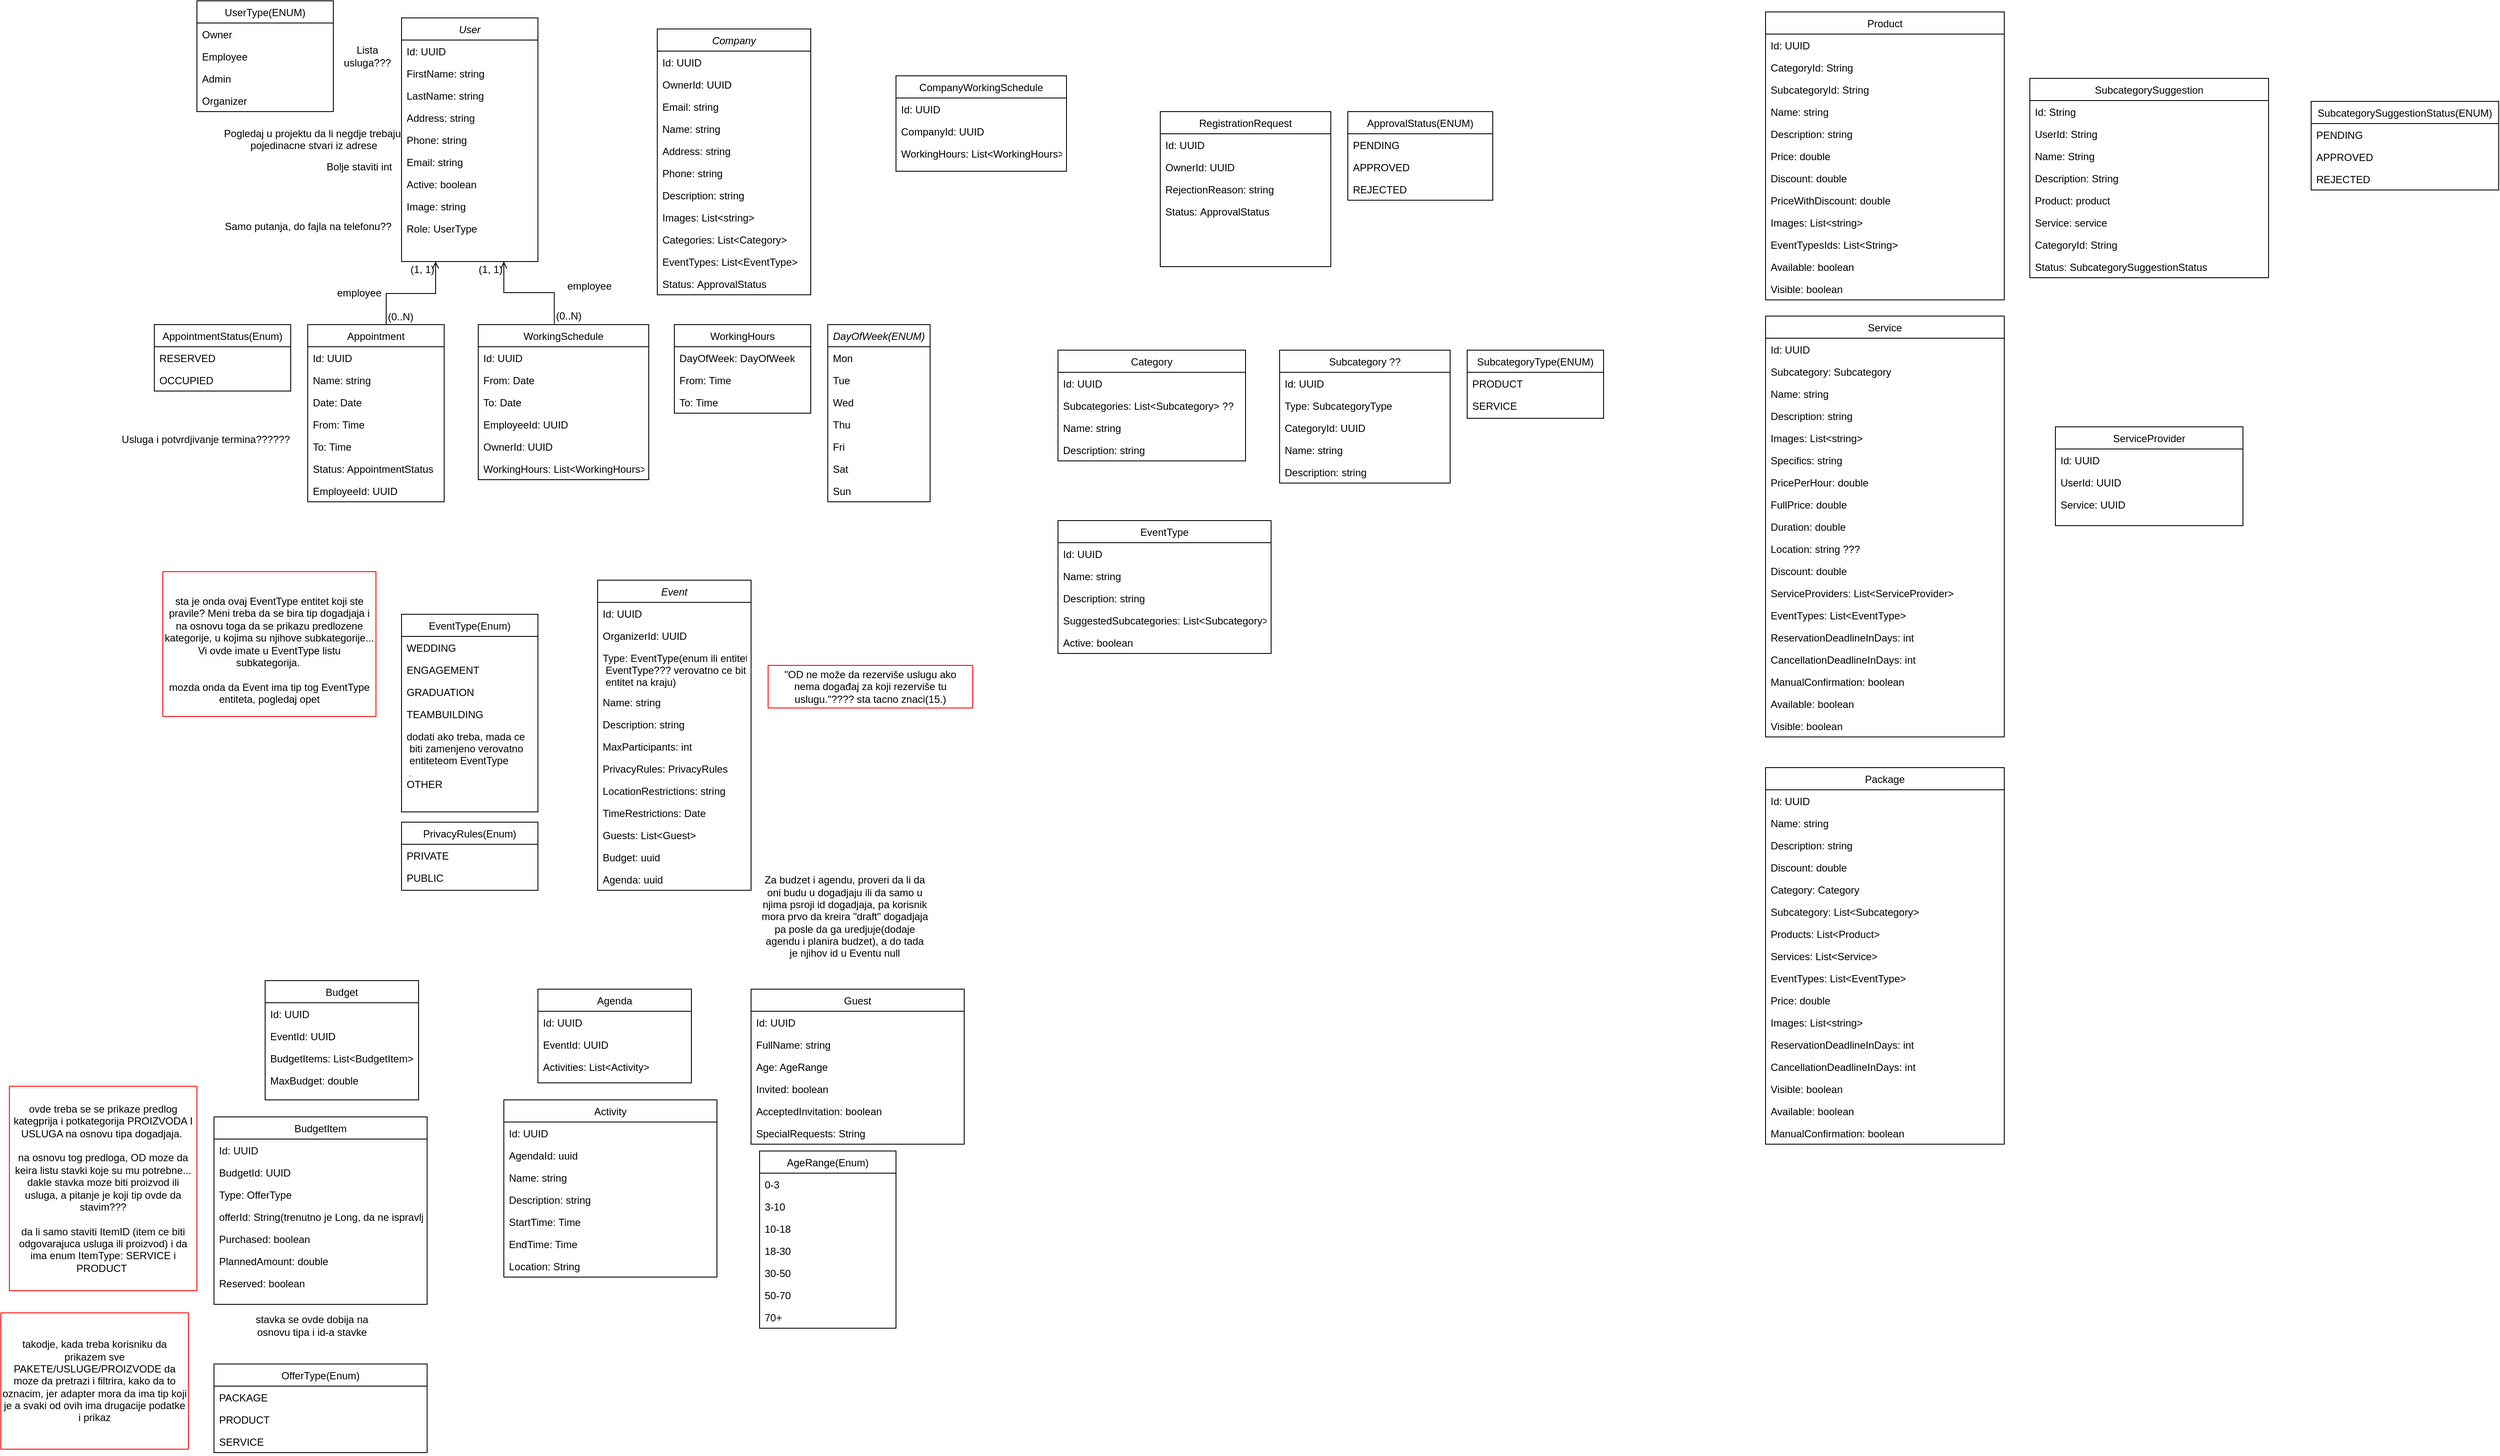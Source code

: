 <mxfile version="24.3.1" type="device">
  <diagram id="C5RBs43oDa-KdzZeNtuy" name="Page-1">
    <mxGraphModel dx="2956" dy="682" grid="1" gridSize="10" guides="1" tooltips="1" connect="1" arrows="1" fold="1" page="1" pageScale="2" pageWidth="827" pageHeight="1169" math="0" shadow="0">
      <root>
        <mxCell id="WIyWlLk6GJQsqaUBKTNV-0" />
        <mxCell id="WIyWlLk6GJQsqaUBKTNV-1" parent="WIyWlLk6GJQsqaUBKTNV-0" />
        <mxCell id="zkfFHV4jXpPFQw0GAbJ--0" value="User" style="swimlane;fontStyle=2;align=center;verticalAlign=top;childLayout=stackLayout;horizontal=1;startSize=26;horizontalStack=0;resizeParent=1;resizeLast=0;collapsible=1;marginBottom=0;rounded=0;shadow=0;strokeWidth=1;" parent="WIyWlLk6GJQsqaUBKTNV-1" vertex="1">
          <mxGeometry x="220" y="90" width="160" height="286" as="geometry">
            <mxRectangle x="230" y="140" width="160" height="26" as="alternateBounds" />
          </mxGeometry>
        </mxCell>
        <mxCell id="Vc1wF1qvE8ADxLrMLfDV-5" value="Id: UUID" style="text;align=left;verticalAlign=top;spacingLeft=4;spacingRight=4;overflow=hidden;rotatable=0;points=[[0,0.5],[1,0.5]];portConstraint=eastwest;" parent="zkfFHV4jXpPFQw0GAbJ--0" vertex="1">
          <mxGeometry y="26" width="160" height="26" as="geometry" />
        </mxCell>
        <mxCell id="zkfFHV4jXpPFQw0GAbJ--1" value="FirstName: string" style="text;align=left;verticalAlign=top;spacingLeft=4;spacingRight=4;overflow=hidden;rotatable=0;points=[[0,0.5],[1,0.5]];portConstraint=eastwest;" parent="zkfFHV4jXpPFQw0GAbJ--0" vertex="1">
          <mxGeometry y="52" width="160" height="26" as="geometry" />
        </mxCell>
        <mxCell id="zkfFHV4jXpPFQw0GAbJ--2" value="LastName: string" style="text;align=left;verticalAlign=top;spacingLeft=4;spacingRight=4;overflow=hidden;rotatable=0;points=[[0,0.5],[1,0.5]];portConstraint=eastwest;rounded=0;shadow=0;html=0;" parent="zkfFHV4jXpPFQw0GAbJ--0" vertex="1">
          <mxGeometry y="78" width="160" height="26" as="geometry" />
        </mxCell>
        <mxCell id="zkfFHV4jXpPFQw0GAbJ--3" value="Address: string" style="text;align=left;verticalAlign=top;spacingLeft=4;spacingRight=4;overflow=hidden;rotatable=0;points=[[0,0.5],[1,0.5]];portConstraint=eastwest;rounded=0;shadow=0;html=0;" parent="zkfFHV4jXpPFQw0GAbJ--0" vertex="1">
          <mxGeometry y="104" width="160" height="26" as="geometry" />
        </mxCell>
        <mxCell id="Vc1wF1qvE8ADxLrMLfDV-1" value="Phone: string" style="text;align=left;verticalAlign=top;spacingLeft=4;spacingRight=4;overflow=hidden;rotatable=0;points=[[0,0.5],[1,0.5]];portConstraint=eastwest;rounded=0;shadow=0;html=0;" parent="zkfFHV4jXpPFQw0GAbJ--0" vertex="1">
          <mxGeometry y="130" width="160" height="26" as="geometry" />
        </mxCell>
        <mxCell id="Vc1wF1qvE8ADxLrMLfDV-3" value="Email: string" style="text;align=left;verticalAlign=top;spacingLeft=4;spacingRight=4;overflow=hidden;rotatable=0;points=[[0,0.5],[1,0.5]];portConstraint=eastwest;rounded=0;shadow=0;html=0;" parent="zkfFHV4jXpPFQw0GAbJ--0" vertex="1">
          <mxGeometry y="156" width="160" height="26" as="geometry" />
        </mxCell>
        <mxCell id="Vc1wF1qvE8ADxLrMLfDV-4" value="Active: boolean" style="text;align=left;verticalAlign=top;spacingLeft=4;spacingRight=4;overflow=hidden;rotatable=0;points=[[0,0.5],[1,0.5]];portConstraint=eastwest;rounded=0;shadow=0;html=0;" parent="zkfFHV4jXpPFQw0GAbJ--0" vertex="1">
          <mxGeometry y="182" width="160" height="26" as="geometry" />
        </mxCell>
        <mxCell id="Vc1wF1qvE8ADxLrMLfDV-6" value="Image: string" style="text;align=left;verticalAlign=top;spacingLeft=4;spacingRight=4;overflow=hidden;rotatable=0;points=[[0,0.5],[1,0.5]];portConstraint=eastwest;rounded=0;shadow=0;html=0;" parent="zkfFHV4jXpPFQw0GAbJ--0" vertex="1">
          <mxGeometry y="208" width="160" height="26" as="geometry" />
        </mxCell>
        <mxCell id="SbD4J3eYNNpIUgigA2z--51" value="Role: UserType" style="text;align=left;verticalAlign=top;spacingLeft=4;spacingRight=4;overflow=hidden;rotatable=0;points=[[0,0.5],[1,0.5]];portConstraint=eastwest;rounded=0;shadow=0;html=0;" parent="zkfFHV4jXpPFQw0GAbJ--0" vertex="1">
          <mxGeometry y="234" width="160" height="26" as="geometry" />
        </mxCell>
        <mxCell id="zkfFHV4jXpPFQw0GAbJ--6" value="Appointment" style="swimlane;fontStyle=0;align=center;verticalAlign=top;childLayout=stackLayout;horizontal=1;startSize=26;horizontalStack=0;resizeParent=1;resizeLast=0;collapsible=1;marginBottom=0;rounded=0;shadow=0;strokeWidth=1;" parent="WIyWlLk6GJQsqaUBKTNV-1" vertex="1">
          <mxGeometry x="110" y="450" width="160" height="208" as="geometry">
            <mxRectangle x="130" y="380" width="160" height="26" as="alternateBounds" />
          </mxGeometry>
        </mxCell>
        <mxCell id="Vc1wF1qvE8ADxLrMLfDV-8" value="Id: UUID" style="text;align=left;verticalAlign=top;spacingLeft=4;spacingRight=4;overflow=hidden;rotatable=0;points=[[0,0.5],[1,0.5]];portConstraint=eastwest;" parent="zkfFHV4jXpPFQw0GAbJ--6" vertex="1">
          <mxGeometry y="26" width="160" height="26" as="geometry" />
        </mxCell>
        <mxCell id="Vc1wF1qvE8ADxLrMLfDV-10" value="Name: string" style="text;align=left;verticalAlign=top;spacingLeft=4;spacingRight=4;overflow=hidden;rotatable=0;points=[[0,0.5],[1,0.5]];portConstraint=eastwest;" parent="zkfFHV4jXpPFQw0GAbJ--6" vertex="1">
          <mxGeometry y="52" width="160" height="26" as="geometry" />
        </mxCell>
        <mxCell id="Vc1wF1qvE8ADxLrMLfDV-11" value="Date: Date" style="text;align=left;verticalAlign=top;spacingLeft=4;spacingRight=4;overflow=hidden;rotatable=0;points=[[0,0.5],[1,0.5]];portConstraint=eastwest;" parent="zkfFHV4jXpPFQw0GAbJ--6" vertex="1">
          <mxGeometry y="78" width="160" height="26" as="geometry" />
        </mxCell>
        <mxCell id="Vc1wF1qvE8ADxLrMLfDV-12" value="From: Time" style="text;align=left;verticalAlign=top;spacingLeft=4;spacingRight=4;overflow=hidden;rotatable=0;points=[[0,0.5],[1,0.5]];portConstraint=eastwest;" parent="zkfFHV4jXpPFQw0GAbJ--6" vertex="1">
          <mxGeometry y="104" width="160" height="26" as="geometry" />
        </mxCell>
        <mxCell id="Vc1wF1qvE8ADxLrMLfDV-13" value="To: Time" style="text;align=left;verticalAlign=top;spacingLeft=4;spacingRight=4;overflow=hidden;rotatable=0;points=[[0,0.5],[1,0.5]];portConstraint=eastwest;" parent="zkfFHV4jXpPFQw0GAbJ--6" vertex="1">
          <mxGeometry y="130" width="160" height="26" as="geometry" />
        </mxCell>
        <mxCell id="Vc1wF1qvE8ADxLrMLfDV-14" value="Status: AppointmentStatus" style="text;align=left;verticalAlign=top;spacingLeft=4;spacingRight=4;overflow=hidden;rotatable=0;points=[[0,0.5],[1,0.5]];portConstraint=eastwest;" parent="zkfFHV4jXpPFQw0GAbJ--6" vertex="1">
          <mxGeometry y="156" width="160" height="26" as="geometry" />
        </mxCell>
        <mxCell id="Vc1wF1qvE8ADxLrMLfDV-19" value="EmployeeId: UUID" style="text;align=left;verticalAlign=top;spacingLeft=4;spacingRight=4;overflow=hidden;rotatable=0;points=[[0,0.5],[1,0.5]];portConstraint=eastwest;" parent="zkfFHV4jXpPFQw0GAbJ--6" vertex="1">
          <mxGeometry y="182" width="160" height="26" as="geometry" />
        </mxCell>
        <mxCell id="zkfFHV4jXpPFQw0GAbJ--17" value="WorkingSchedule" style="swimlane;fontStyle=0;align=center;verticalAlign=top;childLayout=stackLayout;horizontal=1;startSize=26;horizontalStack=0;resizeParent=1;resizeLast=0;collapsible=1;marginBottom=0;rounded=0;shadow=0;strokeWidth=1;" parent="WIyWlLk6GJQsqaUBKTNV-1" vertex="1">
          <mxGeometry x="310" y="450" width="200" height="182" as="geometry">
            <mxRectangle x="550" y="140" width="160" height="26" as="alternateBounds" />
          </mxGeometry>
        </mxCell>
        <mxCell id="Vc1wF1qvE8ADxLrMLfDV-21" value="Id: UUID" style="text;align=left;verticalAlign=top;spacingLeft=4;spacingRight=4;overflow=hidden;rotatable=0;points=[[0,0.5],[1,0.5]];portConstraint=eastwest;" parent="zkfFHV4jXpPFQw0GAbJ--17" vertex="1">
          <mxGeometry y="26" width="200" height="26" as="geometry" />
        </mxCell>
        <mxCell id="zkfFHV4jXpPFQw0GAbJ--18" value="From: Date" style="text;align=left;verticalAlign=top;spacingLeft=4;spacingRight=4;overflow=hidden;rotatable=0;points=[[0,0.5],[1,0.5]];portConstraint=eastwest;" parent="zkfFHV4jXpPFQw0GAbJ--17" vertex="1">
          <mxGeometry y="52" width="200" height="26" as="geometry" />
        </mxCell>
        <mxCell id="zkfFHV4jXpPFQw0GAbJ--19" value="To: Date" style="text;align=left;verticalAlign=top;spacingLeft=4;spacingRight=4;overflow=hidden;rotatable=0;points=[[0,0.5],[1,0.5]];portConstraint=eastwest;rounded=0;shadow=0;html=0;" parent="zkfFHV4jXpPFQw0GAbJ--17" vertex="1">
          <mxGeometry y="78" width="200" height="26" as="geometry" />
        </mxCell>
        <mxCell id="Vc1wF1qvE8ADxLrMLfDV-22" value="EmployeeId: UUID" style="text;align=left;verticalAlign=top;spacingLeft=4;spacingRight=4;overflow=hidden;rotatable=0;points=[[0,0.5],[1,0.5]];portConstraint=eastwest;" parent="zkfFHV4jXpPFQw0GAbJ--17" vertex="1">
          <mxGeometry y="104" width="200" height="26" as="geometry" />
        </mxCell>
        <mxCell id="zkfFHV4jXpPFQw0GAbJ--20" value="OwnerId: UUID" style="text;align=left;verticalAlign=top;spacingLeft=4;spacingRight=4;overflow=hidden;rotatable=0;points=[[0,0.5],[1,0.5]];portConstraint=eastwest;rounded=0;shadow=0;html=0;" parent="zkfFHV4jXpPFQw0GAbJ--17" vertex="1">
          <mxGeometry y="130" width="200" height="26" as="geometry" />
        </mxCell>
        <mxCell id="Vc1wF1qvE8ADxLrMLfDV-45" value="WorkingHours: List&lt;WorkingHours&gt;" style="text;align=left;verticalAlign=top;spacingLeft=4;spacingRight=4;overflow=hidden;rotatable=0;points=[[0,0.5],[1,0.5]];portConstraint=eastwest;rounded=0;shadow=0;html=0;" parent="zkfFHV4jXpPFQw0GAbJ--17" vertex="1">
          <mxGeometry y="156" width="200" height="26" as="geometry" />
        </mxCell>
        <mxCell id="zkfFHV4jXpPFQw0GAbJ--26" value="" style="endArrow=open;shadow=0;strokeWidth=1;rounded=0;curved=0;endFill=1;edgeStyle=elbowEdgeStyle;elbow=vertical;exitX=0.575;exitY=0.003;exitDx=0;exitDy=0;exitPerimeter=0;entryX=0.25;entryY=1;entryDx=0;entryDy=0;" parent="WIyWlLk6GJQsqaUBKTNV-1" source="zkfFHV4jXpPFQw0GAbJ--6" target="zkfFHV4jXpPFQw0GAbJ--0" edge="1">
          <mxGeometry x="0.5" y="41" relative="1" as="geometry">
            <mxPoint x="380" y="192" as="sourcePoint" />
            <mxPoint x="540" y="192" as="targetPoint" />
            <mxPoint x="-40" y="32" as="offset" />
          </mxGeometry>
        </mxCell>
        <mxCell id="zkfFHV4jXpPFQw0GAbJ--27" value="(0..N)" style="resizable=0;align=left;verticalAlign=bottom;labelBackgroundColor=none;fontSize=12;" parent="zkfFHV4jXpPFQw0GAbJ--26" connectable="0" vertex="1">
          <mxGeometry x="-1" relative="1" as="geometry">
            <mxPoint y="-1" as="offset" />
          </mxGeometry>
        </mxCell>
        <mxCell id="zkfFHV4jXpPFQw0GAbJ--28" value="(1, 1)" style="resizable=0;align=right;verticalAlign=bottom;labelBackgroundColor=none;fontSize=12;" parent="zkfFHV4jXpPFQw0GAbJ--26" connectable="0" vertex="1">
          <mxGeometry x="1" relative="1" as="geometry">
            <mxPoint y="18" as="offset" />
          </mxGeometry>
        </mxCell>
        <mxCell id="Vc1wF1qvE8ADxLrMLfDV-0" value="Pogledaj u projektu da li negdje trebaju&lt;div&gt;&amp;nbsp;pojedinacne stvari iz adrese&lt;div&gt;&lt;br&gt;&lt;/div&gt;&lt;/div&gt;" style="text;html=1;align=center;verticalAlign=middle;resizable=0;points=[];autosize=1;strokeColor=none;fillColor=none;" parent="WIyWlLk6GJQsqaUBKTNV-1" vertex="1">
          <mxGeometry y="210" width="230" height="60" as="geometry" />
        </mxCell>
        <mxCell id="Vc1wF1qvE8ADxLrMLfDV-2" value="Bolje staviti int" style="text;html=1;align=center;verticalAlign=middle;resizable=0;points=[];autosize=1;strokeColor=none;fillColor=none;" parent="WIyWlLk6GJQsqaUBKTNV-1" vertex="1">
          <mxGeometry x="120" y="250" width="100" height="30" as="geometry" />
        </mxCell>
        <mxCell id="Vc1wF1qvE8ADxLrMLfDV-7" value="Samo putanja, do fajla na telefonu??" style="text;html=1;align=center;verticalAlign=middle;resizable=0;points=[];autosize=1;strokeColor=none;fillColor=none;" parent="WIyWlLk6GJQsqaUBKTNV-1" vertex="1">
          <mxGeometry y="320" width="220" height="30" as="geometry" />
        </mxCell>
        <mxCell id="Vc1wF1qvE8ADxLrMLfDV-15" value="AppointmentStatus(Enum)" style="swimlane;fontStyle=0;align=center;verticalAlign=top;childLayout=stackLayout;horizontal=1;startSize=26;horizontalStack=0;resizeParent=1;resizeLast=0;collapsible=1;marginBottom=0;rounded=0;shadow=0;strokeWidth=1;" parent="WIyWlLk6GJQsqaUBKTNV-1" vertex="1">
          <mxGeometry x="-70" y="450" width="160" height="78" as="geometry">
            <mxRectangle x="340" y="380" width="170" height="26" as="alternateBounds" />
          </mxGeometry>
        </mxCell>
        <mxCell id="Vc1wF1qvE8ADxLrMLfDV-16" value="RESERVED" style="text;align=left;verticalAlign=top;spacingLeft=4;spacingRight=4;overflow=hidden;rotatable=0;points=[[0,0.5],[1,0.5]];portConstraint=eastwest;" parent="Vc1wF1qvE8ADxLrMLfDV-15" vertex="1">
          <mxGeometry y="26" width="160" height="26" as="geometry" />
        </mxCell>
        <mxCell id="Vc1wF1qvE8ADxLrMLfDV-18" value="OCCUPIED" style="text;align=left;verticalAlign=top;spacingLeft=4;spacingRight=4;overflow=hidden;rotatable=0;points=[[0,0.5],[1,0.5]];portConstraint=eastwest;" parent="Vc1wF1qvE8ADxLrMLfDV-15" vertex="1">
          <mxGeometry y="52" width="160" height="26" as="geometry" />
        </mxCell>
        <mxCell id="Vc1wF1qvE8ADxLrMLfDV-20" value="Lista usluga???" style="text;html=1;align=center;verticalAlign=middle;whiteSpace=wrap;rounded=0;" parent="WIyWlLk6GJQsqaUBKTNV-1" vertex="1">
          <mxGeometry x="150" y="120" width="60" height="30" as="geometry" />
        </mxCell>
        <mxCell id="Vc1wF1qvE8ADxLrMLfDV-23" value="" style="endArrow=open;shadow=0;strokeWidth=1;rounded=0;curved=0;endFill=1;edgeStyle=elbowEdgeStyle;elbow=vertical;exitX=0.446;exitY=-0.004;exitDx=0;exitDy=0;exitPerimeter=0;entryX=0.75;entryY=1;entryDx=0;entryDy=0;" parent="WIyWlLk6GJQsqaUBKTNV-1" source="zkfFHV4jXpPFQw0GAbJ--17" target="zkfFHV4jXpPFQw0GAbJ--0" edge="1">
          <mxGeometry x="0.5" y="41" relative="1" as="geometry">
            <mxPoint x="212" y="461" as="sourcePoint" />
            <mxPoint x="270" y="372" as="targetPoint" />
            <mxPoint x="-40" y="32" as="offset" />
          </mxGeometry>
        </mxCell>
        <mxCell id="Vc1wF1qvE8ADxLrMLfDV-24" value="(0..N)" style="resizable=0;align=left;verticalAlign=bottom;labelBackgroundColor=none;fontSize=12;" parent="Vc1wF1qvE8ADxLrMLfDV-23" connectable="0" vertex="1">
          <mxGeometry x="-1" relative="1" as="geometry">
            <mxPoint y="-1" as="offset" />
          </mxGeometry>
        </mxCell>
        <mxCell id="Vc1wF1qvE8ADxLrMLfDV-25" value="(1, 1)" style="resizable=0;align=right;verticalAlign=bottom;labelBackgroundColor=none;fontSize=12;" parent="Vc1wF1qvE8ADxLrMLfDV-23" connectable="0" vertex="1">
          <mxGeometry x="1" relative="1" as="geometry">
            <mxPoint y="18" as="offset" />
          </mxGeometry>
        </mxCell>
        <mxCell id="Vc1wF1qvE8ADxLrMLfDV-26" value="WorkingHours" style="swimlane;fontStyle=0;align=center;verticalAlign=top;childLayout=stackLayout;horizontal=1;startSize=26;horizontalStack=0;resizeParent=1;resizeLast=0;collapsible=1;marginBottom=0;rounded=0;shadow=0;strokeWidth=1;" parent="WIyWlLk6GJQsqaUBKTNV-1" vertex="1">
          <mxGeometry x="540" y="450" width="160" height="104" as="geometry">
            <mxRectangle x="550" y="140" width="160" height="26" as="alternateBounds" />
          </mxGeometry>
        </mxCell>
        <mxCell id="Vc1wF1qvE8ADxLrMLfDV-28" value="DayOfWeek: DayOfWeek" style="text;align=left;verticalAlign=top;spacingLeft=4;spacingRight=4;overflow=hidden;rotatable=0;points=[[0,0.5],[1,0.5]];portConstraint=eastwest;" parent="Vc1wF1qvE8ADxLrMLfDV-26" vertex="1">
          <mxGeometry y="26" width="160" height="26" as="geometry" />
        </mxCell>
        <mxCell id="Vc1wF1qvE8ADxLrMLfDV-43" value="From: Time" style="text;align=left;verticalAlign=top;spacingLeft=4;spacingRight=4;overflow=hidden;rotatable=0;points=[[0,0.5],[1,0.5]];portConstraint=eastwest;" parent="Vc1wF1qvE8ADxLrMLfDV-26" vertex="1">
          <mxGeometry y="52" width="160" height="26" as="geometry" />
        </mxCell>
        <mxCell id="Vc1wF1qvE8ADxLrMLfDV-44" value="To: Time" style="text;align=left;verticalAlign=top;spacingLeft=4;spacingRight=4;overflow=hidden;rotatable=0;points=[[0,0.5],[1,0.5]];portConstraint=eastwest;" parent="Vc1wF1qvE8ADxLrMLfDV-26" vertex="1">
          <mxGeometry y="78" width="160" height="26" as="geometry" />
        </mxCell>
        <mxCell id="Vc1wF1qvE8ADxLrMLfDV-35" value="DayOfWeek(ENUM)" style="swimlane;fontStyle=2;align=center;verticalAlign=top;childLayout=stackLayout;horizontal=1;startSize=26;horizontalStack=0;resizeParent=1;resizeLast=0;collapsible=1;marginBottom=0;rounded=0;shadow=0;strokeWidth=1;" parent="WIyWlLk6GJQsqaUBKTNV-1" vertex="1">
          <mxGeometry x="720" y="450" width="120" height="208" as="geometry">
            <mxRectangle x="230" y="140" width="160" height="26" as="alternateBounds" />
          </mxGeometry>
        </mxCell>
        <mxCell id="Vc1wF1qvE8ADxLrMLfDV-36" value="Mon" style="text;align=left;verticalAlign=top;spacingLeft=4;spacingRight=4;overflow=hidden;rotatable=0;points=[[0,0.5],[1,0.5]];portConstraint=eastwest;rounded=0;shadow=0;html=0;" parent="Vc1wF1qvE8ADxLrMLfDV-35" vertex="1">
          <mxGeometry y="26" width="120" height="26" as="geometry" />
        </mxCell>
        <mxCell id="Vc1wF1qvE8ADxLrMLfDV-37" value="Tue" style="text;align=left;verticalAlign=top;spacingLeft=4;spacingRight=4;overflow=hidden;rotatable=0;points=[[0,0.5],[1,0.5]];portConstraint=eastwest;rounded=0;shadow=0;html=0;" parent="Vc1wF1qvE8ADxLrMLfDV-35" vertex="1">
          <mxGeometry y="52" width="120" height="26" as="geometry" />
        </mxCell>
        <mxCell id="Vc1wF1qvE8ADxLrMLfDV-38" value="Wed" style="text;align=left;verticalAlign=top;spacingLeft=4;spacingRight=4;overflow=hidden;rotatable=0;points=[[0,0.5],[1,0.5]];portConstraint=eastwest;rounded=0;shadow=0;html=0;" parent="Vc1wF1qvE8ADxLrMLfDV-35" vertex="1">
          <mxGeometry y="78" width="120" height="26" as="geometry" />
        </mxCell>
        <mxCell id="Vc1wF1qvE8ADxLrMLfDV-39" value="Thu" style="text;align=left;verticalAlign=top;spacingLeft=4;spacingRight=4;overflow=hidden;rotatable=0;points=[[0,0.5],[1,0.5]];portConstraint=eastwest;rounded=0;shadow=0;html=0;" parent="Vc1wF1qvE8ADxLrMLfDV-35" vertex="1">
          <mxGeometry y="104" width="120" height="26" as="geometry" />
        </mxCell>
        <mxCell id="Vc1wF1qvE8ADxLrMLfDV-40" value="Fri" style="text;align=left;verticalAlign=top;spacingLeft=4;spacingRight=4;overflow=hidden;rotatable=0;points=[[0,0.5],[1,0.5]];portConstraint=eastwest;rounded=0;shadow=0;html=0;" parent="Vc1wF1qvE8ADxLrMLfDV-35" vertex="1">
          <mxGeometry y="130" width="120" height="26" as="geometry" />
        </mxCell>
        <mxCell id="Vc1wF1qvE8ADxLrMLfDV-41" value="Sat" style="text;align=left;verticalAlign=top;spacingLeft=4;spacingRight=4;overflow=hidden;rotatable=0;points=[[0,0.5],[1,0.5]];portConstraint=eastwest;rounded=0;shadow=0;html=0;" parent="Vc1wF1qvE8ADxLrMLfDV-35" vertex="1">
          <mxGeometry y="156" width="120" height="26" as="geometry" />
        </mxCell>
        <mxCell id="Vc1wF1qvE8ADxLrMLfDV-42" value="Sun" style="text;align=left;verticalAlign=top;spacingLeft=4;spacingRight=4;overflow=hidden;rotatable=0;points=[[0,0.5],[1,0.5]];portConstraint=eastwest;rounded=0;shadow=0;html=0;" parent="Vc1wF1qvE8ADxLrMLfDV-35" vertex="1">
          <mxGeometry y="182" width="120" height="26" as="geometry" />
        </mxCell>
        <mxCell id="SbD4J3eYNNpIUgigA2z--21" value="employee" style="text;html=1;align=center;verticalAlign=middle;resizable=0;points=[];autosize=1;strokeColor=none;fillColor=none;" parent="WIyWlLk6GJQsqaUBKTNV-1" vertex="1">
          <mxGeometry x="130" y="398" width="80" height="30" as="geometry" />
        </mxCell>
        <mxCell id="SbD4J3eYNNpIUgigA2z--24" value="employee" style="text;html=1;align=center;verticalAlign=middle;resizable=0;points=[];autosize=1;strokeColor=none;fillColor=none;" parent="WIyWlLk6GJQsqaUBKTNV-1" vertex="1">
          <mxGeometry x="400" y="390" width="80" height="30" as="geometry" />
        </mxCell>
        <mxCell id="SbD4J3eYNNpIUgigA2z--25" value="Company" style="swimlane;fontStyle=2;align=center;verticalAlign=top;childLayout=stackLayout;horizontal=1;startSize=26;horizontalStack=0;resizeParent=1;resizeLast=0;collapsible=1;marginBottom=0;rounded=0;shadow=0;strokeWidth=1;" parent="WIyWlLk6GJQsqaUBKTNV-1" vertex="1">
          <mxGeometry x="520" y="103" width="180" height="312" as="geometry">
            <mxRectangle x="230" y="140" width="160" height="26" as="alternateBounds" />
          </mxGeometry>
        </mxCell>
        <mxCell id="SbD4J3eYNNpIUgigA2z--26" value="Id: UUID" style="text;align=left;verticalAlign=top;spacingLeft=4;spacingRight=4;overflow=hidden;rotatable=0;points=[[0,0.5],[1,0.5]];portConstraint=eastwest;" parent="SbD4J3eYNNpIUgigA2z--25" vertex="1">
          <mxGeometry y="26" width="180" height="26" as="geometry" />
        </mxCell>
        <mxCell id="SbD4J3eYNNpIUgigA2z--68" value="OwnerId: UUID" style="text;align=left;verticalAlign=top;spacingLeft=4;spacingRight=4;overflow=hidden;rotatable=0;points=[[0,0.5],[1,0.5]];portConstraint=eastwest;" parent="SbD4J3eYNNpIUgigA2z--25" vertex="1">
          <mxGeometry y="52" width="180" height="26" as="geometry" />
        </mxCell>
        <mxCell id="SbD4J3eYNNpIUgigA2z--31" value="Email: string" style="text;align=left;verticalAlign=top;spacingLeft=4;spacingRight=4;overflow=hidden;rotatable=0;points=[[0,0.5],[1,0.5]];portConstraint=eastwest;rounded=0;shadow=0;html=0;" parent="SbD4J3eYNNpIUgigA2z--25" vertex="1">
          <mxGeometry y="78" width="180" height="26" as="geometry" />
        </mxCell>
        <mxCell id="SbD4J3eYNNpIUgigA2z--27" value="Name: string" style="text;align=left;verticalAlign=top;spacingLeft=4;spacingRight=4;overflow=hidden;rotatable=0;points=[[0,0.5],[1,0.5]];portConstraint=eastwest;" parent="SbD4J3eYNNpIUgigA2z--25" vertex="1">
          <mxGeometry y="104" width="180" height="26" as="geometry" />
        </mxCell>
        <mxCell id="SbD4J3eYNNpIUgigA2z--29" value="Address: string" style="text;align=left;verticalAlign=top;spacingLeft=4;spacingRight=4;overflow=hidden;rotatable=0;points=[[0,0.5],[1,0.5]];portConstraint=eastwest;rounded=0;shadow=0;html=0;" parent="SbD4J3eYNNpIUgigA2z--25" vertex="1">
          <mxGeometry y="130" width="180" height="26" as="geometry" />
        </mxCell>
        <mxCell id="SbD4J3eYNNpIUgigA2z--30" value="Phone: string" style="text;align=left;verticalAlign=top;spacingLeft=4;spacingRight=4;overflow=hidden;rotatable=0;points=[[0,0.5],[1,0.5]];portConstraint=eastwest;rounded=0;shadow=0;html=0;" parent="SbD4J3eYNNpIUgigA2z--25" vertex="1">
          <mxGeometry y="156" width="180" height="26" as="geometry" />
        </mxCell>
        <mxCell id="SbD4J3eYNNpIUgigA2z--32" value="Description: string" style="text;align=left;verticalAlign=top;spacingLeft=4;spacingRight=4;overflow=hidden;rotatable=0;points=[[0,0.5],[1,0.5]];portConstraint=eastwest;rounded=0;shadow=0;html=0;" parent="SbD4J3eYNNpIUgigA2z--25" vertex="1">
          <mxGeometry y="182" width="180" height="26" as="geometry" />
        </mxCell>
        <mxCell id="SbD4J3eYNNpIUgigA2z--33" value="Images: List&lt;string&gt;" style="text;align=left;verticalAlign=top;spacingLeft=4;spacingRight=4;overflow=hidden;rotatable=0;points=[[0,0.5],[1,0.5]];portConstraint=eastwest;rounded=0;shadow=0;html=0;" parent="SbD4J3eYNNpIUgigA2z--25" vertex="1">
          <mxGeometry y="208" width="180" height="26" as="geometry" />
        </mxCell>
        <mxCell id="SbD4J3eYNNpIUgigA2z--35" value="Categories: List&lt;Category&gt;" style="text;align=left;verticalAlign=top;spacingLeft=4;spacingRight=4;overflow=hidden;rotatable=0;points=[[0,0.5],[1,0.5]];portConstraint=eastwest;rounded=0;shadow=0;html=0;" parent="SbD4J3eYNNpIUgigA2z--25" vertex="1">
          <mxGeometry y="234" width="180" height="26" as="geometry" />
        </mxCell>
        <mxCell id="SbD4J3eYNNpIUgigA2z--37" value="EventTypes: List&lt;EventType&gt;" style="text;align=left;verticalAlign=top;spacingLeft=4;spacingRight=4;overflow=hidden;rotatable=0;points=[[0,0.5],[1,0.5]];portConstraint=eastwest;rounded=0;shadow=0;html=0;" parent="SbD4J3eYNNpIUgigA2z--25" vertex="1">
          <mxGeometry y="260" width="180" height="26" as="geometry" />
        </mxCell>
        <mxCell id="SbD4J3eYNNpIUgigA2z--70" value="Status: ApprovalStatus" style="text;align=left;verticalAlign=top;spacingLeft=4;spacingRight=4;overflow=hidden;rotatable=0;points=[[0,0.5],[1,0.5]];portConstraint=eastwest;" parent="SbD4J3eYNNpIUgigA2z--25" vertex="1">
          <mxGeometry y="286" width="180" height="26" as="geometry" />
        </mxCell>
        <mxCell id="SbD4J3eYNNpIUgigA2z--38" value="CompanyWorkingSchedule" style="swimlane;fontStyle=0;align=center;verticalAlign=top;childLayout=stackLayout;horizontal=1;startSize=26;horizontalStack=0;resizeParent=1;resizeLast=0;collapsible=1;marginBottom=0;rounded=0;shadow=0;strokeWidth=1;" parent="WIyWlLk6GJQsqaUBKTNV-1" vertex="1">
          <mxGeometry x="800" y="158" width="200" height="112" as="geometry">
            <mxRectangle x="550" y="140" width="160" height="26" as="alternateBounds" />
          </mxGeometry>
        </mxCell>
        <mxCell id="SbD4J3eYNNpIUgigA2z--39" value="Id: UUID" style="text;align=left;verticalAlign=top;spacingLeft=4;spacingRight=4;overflow=hidden;rotatable=0;points=[[0,0.5],[1,0.5]];portConstraint=eastwest;" parent="SbD4J3eYNNpIUgigA2z--38" vertex="1">
          <mxGeometry y="26" width="200" height="26" as="geometry" />
        </mxCell>
        <mxCell id="SbD4J3eYNNpIUgigA2z--42" value="CompanyId: UUID" style="text;align=left;verticalAlign=top;spacingLeft=4;spacingRight=4;overflow=hidden;rotatable=0;points=[[0,0.5],[1,0.5]];portConstraint=eastwest;" parent="SbD4J3eYNNpIUgigA2z--38" vertex="1">
          <mxGeometry y="52" width="200" height="26" as="geometry" />
        </mxCell>
        <mxCell id="SbD4J3eYNNpIUgigA2z--44" value="WorkingHours: List&lt;WorkingHours&gt;" style="text;align=left;verticalAlign=top;spacingLeft=4;spacingRight=4;overflow=hidden;rotatable=0;points=[[0,0.5],[1,0.5]];portConstraint=eastwest;rounded=0;shadow=0;html=0;" parent="SbD4J3eYNNpIUgigA2z--38" vertex="1">
          <mxGeometry y="78" width="200" height="26" as="geometry" />
        </mxCell>
        <mxCell id="SbD4J3eYNNpIUgigA2z--45" value="RegistrationRequest" style="swimlane;fontStyle=0;align=center;verticalAlign=top;childLayout=stackLayout;horizontal=1;startSize=26;horizontalStack=0;resizeParent=1;resizeLast=0;collapsible=1;marginBottom=0;rounded=0;shadow=0;strokeWidth=1;" parent="WIyWlLk6GJQsqaUBKTNV-1" vertex="1">
          <mxGeometry x="1110" y="200" width="200" height="182" as="geometry">
            <mxRectangle x="550" y="140" width="160" height="26" as="alternateBounds" />
          </mxGeometry>
        </mxCell>
        <mxCell id="SbD4J3eYNNpIUgigA2z--46" value="Id: UUID" style="text;align=left;verticalAlign=top;spacingLeft=4;spacingRight=4;overflow=hidden;rotatable=0;points=[[0,0.5],[1,0.5]];portConstraint=eastwest;" parent="SbD4J3eYNNpIUgigA2z--45" vertex="1">
          <mxGeometry y="26" width="200" height="26" as="geometry" />
        </mxCell>
        <mxCell id="SbD4J3eYNNpIUgigA2z--69" value="OwnerId: UUID" style="text;align=left;verticalAlign=top;spacingLeft=4;spacingRight=4;overflow=hidden;rotatable=0;points=[[0,0.5],[1,0.5]];portConstraint=eastwest;" parent="SbD4J3eYNNpIUgigA2z--45" vertex="1">
          <mxGeometry y="52" width="200" height="26" as="geometry" />
        </mxCell>
        <mxCell id="SbD4J3eYNNpIUgigA2z--67" value="RejectionReason: string" style="text;align=left;verticalAlign=top;spacingLeft=4;spacingRight=4;overflow=hidden;rotatable=0;points=[[0,0.5],[1,0.5]];portConstraint=eastwest;" parent="SbD4J3eYNNpIUgigA2z--45" vertex="1">
          <mxGeometry y="78" width="200" height="26" as="geometry" />
        </mxCell>
        <mxCell id="SbD4J3eYNNpIUgigA2z--49" value="Status: ApprovalStatus" style="text;align=left;verticalAlign=top;spacingLeft=4;spacingRight=4;overflow=hidden;rotatable=0;points=[[0,0.5],[1,0.5]];portConstraint=eastwest;" parent="SbD4J3eYNNpIUgigA2z--45" vertex="1">
          <mxGeometry y="104" width="200" height="26" as="geometry" />
        </mxCell>
        <mxCell id="SbD4J3eYNNpIUgigA2z--61" value="UserType(ENUM)" style="swimlane;fontStyle=0;align=center;verticalAlign=top;childLayout=stackLayout;horizontal=1;startSize=26;horizontalStack=0;resizeParent=1;resizeLast=0;collapsible=1;marginBottom=0;rounded=0;shadow=0;strokeWidth=1;" parent="WIyWlLk6GJQsqaUBKTNV-1" vertex="1">
          <mxGeometry x="-20" y="70" width="160" height="130" as="geometry">
            <mxRectangle x="340" y="380" width="170" height="26" as="alternateBounds" />
          </mxGeometry>
        </mxCell>
        <mxCell id="SbD4J3eYNNpIUgigA2z--62" value="Owner" style="text;align=left;verticalAlign=top;spacingLeft=4;spacingRight=4;overflow=hidden;rotatable=0;points=[[0,0.5],[1,0.5]];portConstraint=eastwest;" parent="SbD4J3eYNNpIUgigA2z--61" vertex="1">
          <mxGeometry y="26" width="160" height="26" as="geometry" />
        </mxCell>
        <mxCell id="SbD4J3eYNNpIUgigA2z--63" value="Employee" style="text;align=left;verticalAlign=top;spacingLeft=4;spacingRight=4;overflow=hidden;rotatable=0;points=[[0,0.5],[1,0.5]];portConstraint=eastwest;" parent="SbD4J3eYNNpIUgigA2z--61" vertex="1">
          <mxGeometry y="52" width="160" height="26" as="geometry" />
        </mxCell>
        <mxCell id="SbD4J3eYNNpIUgigA2z--64" value="Admin" style="text;align=left;verticalAlign=top;spacingLeft=4;spacingRight=4;overflow=hidden;rotatable=0;points=[[0,0.5],[1,0.5]];portConstraint=eastwest;" parent="SbD4J3eYNNpIUgigA2z--61" vertex="1">
          <mxGeometry y="78" width="160" height="26" as="geometry" />
        </mxCell>
        <mxCell id="SbD4J3eYNNpIUgigA2z--65" value="Organizer" style="text;align=left;verticalAlign=top;spacingLeft=4;spacingRight=4;overflow=hidden;rotatable=0;points=[[0,0.5],[1,0.5]];portConstraint=eastwest;" parent="SbD4J3eYNNpIUgigA2z--61" vertex="1">
          <mxGeometry y="104" width="160" height="26" as="geometry" />
        </mxCell>
        <mxCell id="SbD4J3eYNNpIUgigA2z--76" value="ApprovalStatus(ENUM)" style="swimlane;fontStyle=0;align=center;verticalAlign=top;childLayout=stackLayout;horizontal=1;startSize=26;horizontalStack=0;resizeParent=1;resizeLast=0;collapsible=1;marginBottom=0;rounded=0;shadow=0;strokeWidth=1;" parent="WIyWlLk6GJQsqaUBKTNV-1" vertex="1">
          <mxGeometry x="1330" y="200" width="170" height="104" as="geometry">
            <mxRectangle x="340" y="380" width="170" height="26" as="alternateBounds" />
          </mxGeometry>
        </mxCell>
        <mxCell id="SbD4J3eYNNpIUgigA2z--77" value="PENDING" style="text;align=left;verticalAlign=top;spacingLeft=4;spacingRight=4;overflow=hidden;rotatable=0;points=[[0,0.5],[1,0.5]];portConstraint=eastwest;" parent="SbD4J3eYNNpIUgigA2z--76" vertex="1">
          <mxGeometry y="26" width="170" height="26" as="geometry" />
        </mxCell>
        <mxCell id="SbD4J3eYNNpIUgigA2z--78" value="APPROVED" style="text;align=left;verticalAlign=top;spacingLeft=4;spacingRight=4;overflow=hidden;rotatable=0;points=[[0,0.5],[1,0.5]];portConstraint=eastwest;" parent="SbD4J3eYNNpIUgigA2z--76" vertex="1">
          <mxGeometry y="52" width="170" height="26" as="geometry" />
        </mxCell>
        <mxCell id="SbD4J3eYNNpIUgigA2z--79" value="REJECTED" style="text;align=left;verticalAlign=top;spacingLeft=4;spacingRight=4;overflow=hidden;rotatable=0;points=[[0,0.5],[1,0.5]];portConstraint=eastwest;" parent="SbD4J3eYNNpIUgigA2z--76" vertex="1">
          <mxGeometry y="78" width="170" height="26" as="geometry" />
        </mxCell>
        <mxCell id="SbD4J3eYNNpIUgigA2z--81" value="Usluga i potvrdjivanje termina??????" style="text;html=1;align=center;verticalAlign=middle;resizable=0;points=[];autosize=1;strokeColor=none;fillColor=none;" parent="WIyWlLk6GJQsqaUBKTNV-1" vertex="1">
          <mxGeometry x="-120" y="570" width="220" height="30" as="geometry" />
        </mxCell>
        <mxCell id="SbD4J3eYNNpIUgigA2z--82" value="Category" style="swimlane;fontStyle=0;align=center;verticalAlign=top;childLayout=stackLayout;horizontal=1;startSize=26;horizontalStack=0;resizeParent=1;resizeLast=0;collapsible=1;marginBottom=0;rounded=0;shadow=0;strokeWidth=1;" parent="WIyWlLk6GJQsqaUBKTNV-1" vertex="1">
          <mxGeometry x="990" y="480" width="220" height="130" as="geometry">
            <mxRectangle x="550" y="140" width="160" height="26" as="alternateBounds" />
          </mxGeometry>
        </mxCell>
        <mxCell id="SbD4J3eYNNpIUgigA2z--83" value="Id: UUID" style="text;align=left;verticalAlign=top;spacingLeft=4;spacingRight=4;overflow=hidden;rotatable=0;points=[[0,0.5],[1,0.5]];portConstraint=eastwest;" parent="SbD4J3eYNNpIUgigA2z--82" vertex="1">
          <mxGeometry y="26" width="220" height="26" as="geometry" />
        </mxCell>
        <mxCell id="SbD4J3eYNNpIUgigA2z--93" value="Subcategories: List&lt;Subcategory&gt; ??" style="text;align=left;verticalAlign=top;spacingLeft=4;spacingRight=4;overflow=hidden;rotatable=0;points=[[0,0.5],[1,0.5]];portConstraint=eastwest;" parent="SbD4J3eYNNpIUgigA2z--82" vertex="1">
          <mxGeometry y="52" width="220" height="26" as="geometry" />
        </mxCell>
        <mxCell id="SbD4J3eYNNpIUgigA2z--84" value="Name: string" style="text;align=left;verticalAlign=top;spacingLeft=4;spacingRight=4;overflow=hidden;rotatable=0;points=[[0,0.5],[1,0.5]];portConstraint=eastwest;" parent="SbD4J3eYNNpIUgigA2z--82" vertex="1">
          <mxGeometry y="78" width="220" height="26" as="geometry" />
        </mxCell>
        <mxCell id="SbD4J3eYNNpIUgigA2z--85" value="Description: string" style="text;align=left;verticalAlign=top;spacingLeft=4;spacingRight=4;overflow=hidden;rotatable=0;points=[[0,0.5],[1,0.5]];portConstraint=eastwest;" parent="SbD4J3eYNNpIUgigA2z--82" vertex="1">
          <mxGeometry y="104" width="220" height="26" as="geometry" />
        </mxCell>
        <mxCell id="SbD4J3eYNNpIUgigA2z--87" value="Subcategory ??" style="swimlane;fontStyle=0;align=center;verticalAlign=top;childLayout=stackLayout;horizontal=1;startSize=26;horizontalStack=0;resizeParent=1;resizeLast=0;collapsible=1;marginBottom=0;rounded=0;shadow=0;strokeWidth=1;" parent="WIyWlLk6GJQsqaUBKTNV-1" vertex="1">
          <mxGeometry x="1250" y="480" width="200" height="156" as="geometry">
            <mxRectangle x="550" y="140" width="160" height="26" as="alternateBounds" />
          </mxGeometry>
        </mxCell>
        <mxCell id="SbD4J3eYNNpIUgigA2z--88" value="Id: UUID" style="text;align=left;verticalAlign=top;spacingLeft=4;spacingRight=4;overflow=hidden;rotatable=0;points=[[0,0.5],[1,0.5]];portConstraint=eastwest;" parent="SbD4J3eYNNpIUgigA2z--87" vertex="1">
          <mxGeometry y="26" width="200" height="26" as="geometry" />
        </mxCell>
        <mxCell id="SbD4J3eYNNpIUgigA2z--99" value="Type: SubcategoryType" style="text;align=left;verticalAlign=top;spacingLeft=4;spacingRight=4;overflow=hidden;rotatable=0;points=[[0,0.5],[1,0.5]];portConstraint=eastwest;" parent="SbD4J3eYNNpIUgigA2z--87" vertex="1">
          <mxGeometry y="52" width="200" height="26" as="geometry" />
        </mxCell>
        <mxCell id="SbD4J3eYNNpIUgigA2z--91" value="CategoryId: UUID" style="text;align=left;verticalAlign=top;spacingLeft=4;spacingRight=4;overflow=hidden;rotatable=0;points=[[0,0.5],[1,0.5]];portConstraint=eastwest;" parent="SbD4J3eYNNpIUgigA2z--87" vertex="1">
          <mxGeometry y="78" width="200" height="26" as="geometry" />
        </mxCell>
        <mxCell id="SbD4J3eYNNpIUgigA2z--89" value="Name: string" style="text;align=left;verticalAlign=top;spacingLeft=4;spacingRight=4;overflow=hidden;rotatable=0;points=[[0,0.5],[1,0.5]];portConstraint=eastwest;" parent="SbD4J3eYNNpIUgigA2z--87" vertex="1">
          <mxGeometry y="104" width="200" height="26" as="geometry" />
        </mxCell>
        <mxCell id="SbD4J3eYNNpIUgigA2z--90" value="Description: string" style="text;align=left;verticalAlign=top;spacingLeft=4;spacingRight=4;overflow=hidden;rotatable=0;points=[[0,0.5],[1,0.5]];portConstraint=eastwest;" parent="SbD4J3eYNNpIUgigA2z--87" vertex="1">
          <mxGeometry y="130" width="200" height="26" as="geometry" />
        </mxCell>
        <mxCell id="SbD4J3eYNNpIUgigA2z--94" value="EventType" style="swimlane;fontStyle=0;align=center;verticalAlign=top;childLayout=stackLayout;horizontal=1;startSize=26;horizontalStack=0;resizeParent=1;resizeLast=0;collapsible=1;marginBottom=0;rounded=0;shadow=0;strokeWidth=1;" parent="WIyWlLk6GJQsqaUBKTNV-1" vertex="1">
          <mxGeometry x="990" y="680" width="250" height="156" as="geometry">
            <mxRectangle x="550" y="140" width="160" height="26" as="alternateBounds" />
          </mxGeometry>
        </mxCell>
        <mxCell id="SbD4J3eYNNpIUgigA2z--95" value="Id: UUID" style="text;align=left;verticalAlign=top;spacingLeft=4;spacingRight=4;overflow=hidden;rotatable=0;points=[[0,0.5],[1,0.5]];portConstraint=eastwest;" parent="SbD4J3eYNNpIUgigA2z--94" vertex="1">
          <mxGeometry y="26" width="250" height="26" as="geometry" />
        </mxCell>
        <mxCell id="SbD4J3eYNNpIUgigA2z--97" value="Name: string" style="text;align=left;verticalAlign=top;spacingLeft=4;spacingRight=4;overflow=hidden;rotatable=0;points=[[0,0.5],[1,0.5]];portConstraint=eastwest;" parent="SbD4J3eYNNpIUgigA2z--94" vertex="1">
          <mxGeometry y="52" width="250" height="26" as="geometry" />
        </mxCell>
        <mxCell id="SbD4J3eYNNpIUgigA2z--98" value="Description: string" style="text;align=left;verticalAlign=top;spacingLeft=4;spacingRight=4;overflow=hidden;rotatable=0;points=[[0,0.5],[1,0.5]];portConstraint=eastwest;" parent="SbD4J3eYNNpIUgigA2z--94" vertex="1">
          <mxGeometry y="78" width="250" height="26" as="geometry" />
        </mxCell>
        <mxCell id="SbD4J3eYNNpIUgigA2z--104" value="SuggestedSubcategories: List&lt;Subcategory&gt;" style="text;align=left;verticalAlign=top;spacingLeft=4;spacingRight=4;overflow=hidden;rotatable=0;points=[[0,0.5],[1,0.5]];portConstraint=eastwest;" parent="SbD4J3eYNNpIUgigA2z--94" vertex="1">
          <mxGeometry y="104" width="250" height="26" as="geometry" />
        </mxCell>
        <mxCell id="SbD4J3eYNNpIUgigA2z--105" value="Active: boolean" style="text;align=left;verticalAlign=top;spacingLeft=4;spacingRight=4;overflow=hidden;rotatable=0;points=[[0,0.5],[1,0.5]];portConstraint=eastwest;rounded=0;shadow=0;html=0;" parent="SbD4J3eYNNpIUgigA2z--94" vertex="1">
          <mxGeometry y="130" width="250" height="26" as="geometry" />
        </mxCell>
        <mxCell id="SbD4J3eYNNpIUgigA2z--100" value="SubcategoryType(ENUM)" style="swimlane;fontStyle=0;align=center;verticalAlign=top;childLayout=stackLayout;horizontal=1;startSize=26;horizontalStack=0;resizeParent=1;resizeLast=0;collapsible=1;marginBottom=0;rounded=0;shadow=0;strokeWidth=1;" parent="WIyWlLk6GJQsqaUBKTNV-1" vertex="1">
          <mxGeometry x="1470" y="480" width="160" height="80" as="geometry">
            <mxRectangle x="340" y="380" width="170" height="26" as="alternateBounds" />
          </mxGeometry>
        </mxCell>
        <mxCell id="SbD4J3eYNNpIUgigA2z--101" value="PRODUCT" style="text;align=left;verticalAlign=top;spacingLeft=4;spacingRight=4;overflow=hidden;rotatable=0;points=[[0,0.5],[1,0.5]];portConstraint=eastwest;" parent="SbD4J3eYNNpIUgigA2z--100" vertex="1">
          <mxGeometry y="26" width="160" height="26" as="geometry" />
        </mxCell>
        <mxCell id="SbD4J3eYNNpIUgigA2z--102" value="SERVICE" style="text;align=left;verticalAlign=top;spacingLeft=4;spacingRight=4;overflow=hidden;rotatable=0;points=[[0,0.5],[1,0.5]];portConstraint=eastwest;" parent="SbD4J3eYNNpIUgigA2z--100" vertex="1">
          <mxGeometry y="52" width="160" height="26" as="geometry" />
        </mxCell>
        <mxCell id="SbD4J3eYNNpIUgigA2z--106" value="Product" style="swimlane;fontStyle=0;align=center;verticalAlign=top;childLayout=stackLayout;horizontal=1;startSize=26;horizontalStack=0;resizeParent=1;resizeLast=0;collapsible=1;marginBottom=0;rounded=0;shadow=0;strokeWidth=1;" parent="WIyWlLk6GJQsqaUBKTNV-1" vertex="1">
          <mxGeometry x="1820" y="83" width="280" height="338" as="geometry">
            <mxRectangle x="550" y="140" width="160" height="26" as="alternateBounds" />
          </mxGeometry>
        </mxCell>
        <mxCell id="SbD4J3eYNNpIUgigA2z--107" value="Id: UUID" style="text;align=left;verticalAlign=top;spacingLeft=4;spacingRight=4;overflow=hidden;rotatable=0;points=[[0,0.5],[1,0.5]];portConstraint=eastwest;" parent="SbD4J3eYNNpIUgigA2z--106" vertex="1">
          <mxGeometry y="26" width="280" height="26" as="geometry" />
        </mxCell>
        <mxCell id="kETxVRvKKjAKWkYtD6f8-3" value="CategoryId: String" style="text;align=left;verticalAlign=top;spacingLeft=4;spacingRight=4;overflow=hidden;rotatable=0;points=[[0,0.5],[1,0.5]];portConstraint=eastwest;" vertex="1" parent="SbD4J3eYNNpIUgigA2z--106">
          <mxGeometry y="52" width="280" height="26" as="geometry" />
        </mxCell>
        <mxCell id="SbD4J3eYNNpIUgigA2z--111" value="SubcategoryId: String" style="text;align=left;verticalAlign=top;spacingLeft=4;spacingRight=4;overflow=hidden;rotatable=0;points=[[0,0.5],[1,0.5]];portConstraint=eastwest;" parent="SbD4J3eYNNpIUgigA2z--106" vertex="1">
          <mxGeometry y="78" width="280" height="26" as="geometry" />
        </mxCell>
        <mxCell id="SbD4J3eYNNpIUgigA2z--109" value="Name: string" style="text;align=left;verticalAlign=top;spacingLeft=4;spacingRight=4;overflow=hidden;rotatable=0;points=[[0,0.5],[1,0.5]];portConstraint=eastwest;" parent="SbD4J3eYNNpIUgigA2z--106" vertex="1">
          <mxGeometry y="104" width="280" height="26" as="geometry" />
        </mxCell>
        <mxCell id="SbD4J3eYNNpIUgigA2z--110" value="Description: string" style="text;align=left;verticalAlign=top;spacingLeft=4;spacingRight=4;overflow=hidden;rotatable=0;points=[[0,0.5],[1,0.5]];portConstraint=eastwest;" parent="SbD4J3eYNNpIUgigA2z--106" vertex="1">
          <mxGeometry y="130" width="280" height="26" as="geometry" />
        </mxCell>
        <mxCell id="SbD4J3eYNNpIUgigA2z--112" value="Price: double" style="text;align=left;verticalAlign=top;spacingLeft=4;spacingRight=4;overflow=hidden;rotatable=0;points=[[0,0.5],[1,0.5]];portConstraint=eastwest;" parent="SbD4J3eYNNpIUgigA2z--106" vertex="1">
          <mxGeometry y="156" width="280" height="26" as="geometry" />
        </mxCell>
        <mxCell id="SbD4J3eYNNpIUgigA2z--113" value="Discount: double" style="text;align=left;verticalAlign=top;spacingLeft=4;spacingRight=4;overflow=hidden;rotatable=0;points=[[0,0.5],[1,0.5]];portConstraint=eastwest;" parent="SbD4J3eYNNpIUgigA2z--106" vertex="1">
          <mxGeometry y="182" width="280" height="26" as="geometry" />
        </mxCell>
        <mxCell id="SbD4J3eYNNpIUgigA2z--114" value="PriceWithDiscount: double" style="text;align=left;verticalAlign=top;spacingLeft=4;spacingRight=4;overflow=hidden;rotatable=0;points=[[0,0.5],[1,0.5]];portConstraint=eastwest;" parent="SbD4J3eYNNpIUgigA2z--106" vertex="1">
          <mxGeometry y="208" width="280" height="26" as="geometry" />
        </mxCell>
        <mxCell id="SbD4J3eYNNpIUgigA2z--115" value="Images: List&lt;string&gt;" style="text;align=left;verticalAlign=top;spacingLeft=4;spacingRight=4;overflow=hidden;rotatable=0;points=[[0,0.5],[1,0.5]];portConstraint=eastwest;" parent="SbD4J3eYNNpIUgigA2z--106" vertex="1">
          <mxGeometry y="234" width="280" height="26" as="geometry" />
        </mxCell>
        <mxCell id="SbD4J3eYNNpIUgigA2z--116" value="EventTypesIds: List&lt;String&gt;" style="text;align=left;verticalAlign=top;spacingLeft=4;spacingRight=4;overflow=hidden;rotatable=0;points=[[0,0.5],[1,0.5]];portConstraint=eastwest;" parent="SbD4J3eYNNpIUgigA2z--106" vertex="1">
          <mxGeometry y="260" width="280" height="26" as="geometry" />
        </mxCell>
        <mxCell id="SbD4J3eYNNpIUgigA2z--117" value="Available: boolean" style="text;align=left;verticalAlign=top;spacingLeft=4;spacingRight=4;overflow=hidden;rotatable=0;points=[[0,0.5],[1,0.5]];portConstraint=eastwest;" parent="SbD4J3eYNNpIUgigA2z--106" vertex="1">
          <mxGeometry y="286" width="280" height="26" as="geometry" />
        </mxCell>
        <mxCell id="SbD4J3eYNNpIUgigA2z--118" value="Visible: boolean" style="text;align=left;verticalAlign=top;spacingLeft=4;spacingRight=4;overflow=hidden;rotatable=0;points=[[0,0.5],[1,0.5]];portConstraint=eastwest;" parent="SbD4J3eYNNpIUgigA2z--106" vertex="1">
          <mxGeometry y="312" width="280" height="26" as="geometry" />
        </mxCell>
        <mxCell id="SbD4J3eYNNpIUgigA2z--119" value="Service" style="swimlane;fontStyle=0;align=center;verticalAlign=top;childLayout=stackLayout;horizontal=1;startSize=26;horizontalStack=0;resizeParent=1;resizeLast=0;collapsible=1;marginBottom=0;rounded=0;shadow=0;strokeWidth=1;" parent="WIyWlLk6GJQsqaUBKTNV-1" vertex="1">
          <mxGeometry x="1820" y="440" width="280" height="494" as="geometry">
            <mxRectangle x="550" y="140" width="160" height="26" as="alternateBounds" />
          </mxGeometry>
        </mxCell>
        <mxCell id="SbD4J3eYNNpIUgigA2z--120" value="Id: UUID" style="text;align=left;verticalAlign=top;spacingLeft=4;spacingRight=4;overflow=hidden;rotatable=0;points=[[0,0.5],[1,0.5]];portConstraint=eastwest;" parent="SbD4J3eYNNpIUgigA2z--119" vertex="1">
          <mxGeometry y="26" width="280" height="26" as="geometry" />
        </mxCell>
        <mxCell id="SbD4J3eYNNpIUgigA2z--121" value="Subcategory: Subcategory" style="text;align=left;verticalAlign=top;spacingLeft=4;spacingRight=4;overflow=hidden;rotatable=0;points=[[0,0.5],[1,0.5]];portConstraint=eastwest;" parent="SbD4J3eYNNpIUgigA2z--119" vertex="1">
          <mxGeometry y="52" width="280" height="26" as="geometry" />
        </mxCell>
        <mxCell id="SbD4J3eYNNpIUgigA2z--122" value="Name: string" style="text;align=left;verticalAlign=top;spacingLeft=4;spacingRight=4;overflow=hidden;rotatable=0;points=[[0,0.5],[1,0.5]];portConstraint=eastwest;" parent="SbD4J3eYNNpIUgigA2z--119" vertex="1">
          <mxGeometry y="78" width="280" height="26" as="geometry" />
        </mxCell>
        <mxCell id="SbD4J3eYNNpIUgigA2z--123" value="Description: string" style="text;align=left;verticalAlign=top;spacingLeft=4;spacingRight=4;overflow=hidden;rotatable=0;points=[[0,0.5],[1,0.5]];portConstraint=eastwest;" parent="SbD4J3eYNNpIUgigA2z--119" vertex="1">
          <mxGeometry y="104" width="280" height="26" as="geometry" />
        </mxCell>
        <mxCell id="SbD4J3eYNNpIUgigA2z--127" value="Images: List&lt;string&gt;" style="text;align=left;verticalAlign=top;spacingLeft=4;spacingRight=4;overflow=hidden;rotatable=0;points=[[0,0.5],[1,0.5]];portConstraint=eastwest;" parent="SbD4J3eYNNpIUgigA2z--119" vertex="1">
          <mxGeometry y="130" width="280" height="26" as="geometry" />
        </mxCell>
        <mxCell id="SbD4J3eYNNpIUgigA2z--131" value="Specifics: string" style="text;align=left;verticalAlign=top;spacingLeft=4;spacingRight=4;overflow=hidden;rotatable=0;points=[[0,0.5],[1,0.5]];portConstraint=eastwest;" parent="SbD4J3eYNNpIUgigA2z--119" vertex="1">
          <mxGeometry y="156" width="280" height="26" as="geometry" />
        </mxCell>
        <mxCell id="SbD4J3eYNNpIUgigA2z--124" value="PricePerHour: double" style="text;align=left;verticalAlign=top;spacingLeft=4;spacingRight=4;overflow=hidden;rotatable=0;points=[[0,0.5],[1,0.5]];portConstraint=eastwest;" parent="SbD4J3eYNNpIUgigA2z--119" vertex="1">
          <mxGeometry y="182" width="280" height="26" as="geometry" />
        </mxCell>
        <mxCell id="SbD4J3eYNNpIUgigA2z--132" value="FullPrice: double" style="text;align=left;verticalAlign=top;spacingLeft=4;spacingRight=4;overflow=hidden;rotatable=0;points=[[0,0.5],[1,0.5]];portConstraint=eastwest;" parent="SbD4J3eYNNpIUgigA2z--119" vertex="1">
          <mxGeometry y="208" width="280" height="26" as="geometry" />
        </mxCell>
        <mxCell id="SbD4J3eYNNpIUgigA2z--133" value="Duration: double" style="text;align=left;verticalAlign=top;spacingLeft=4;spacingRight=4;overflow=hidden;rotatable=0;points=[[0,0.5],[1,0.5]];portConstraint=eastwest;" parent="SbD4J3eYNNpIUgigA2z--119" vertex="1">
          <mxGeometry y="234" width="280" height="26" as="geometry" />
        </mxCell>
        <mxCell id="SbD4J3eYNNpIUgigA2z--135" value="Location: string ???" style="text;align=left;verticalAlign=top;spacingLeft=4;spacingRight=4;overflow=hidden;rotatable=0;points=[[0,0.5],[1,0.5]];portConstraint=eastwest;" parent="SbD4J3eYNNpIUgigA2z--119" vertex="1">
          <mxGeometry y="260" width="280" height="26" as="geometry" />
        </mxCell>
        <mxCell id="SbD4J3eYNNpIUgigA2z--125" value="Discount: double" style="text;align=left;verticalAlign=top;spacingLeft=4;spacingRight=4;overflow=hidden;rotatable=0;points=[[0,0.5],[1,0.5]];portConstraint=eastwest;" parent="SbD4J3eYNNpIUgigA2z--119" vertex="1">
          <mxGeometry y="286" width="280" height="26" as="geometry" />
        </mxCell>
        <mxCell id="SbD4J3eYNNpIUgigA2z--134" value="ServiceProviders: List&lt;ServiceProvider&gt;" style="text;align=left;verticalAlign=top;spacingLeft=4;spacingRight=4;overflow=hidden;rotatable=0;points=[[0,0.5],[1,0.5]];portConstraint=eastwest;" parent="SbD4J3eYNNpIUgigA2z--119" vertex="1">
          <mxGeometry y="312" width="280" height="26" as="geometry" />
        </mxCell>
        <mxCell id="SbD4J3eYNNpIUgigA2z--153" value="EventTypes: List&lt;EventType&gt;" style="text;align=left;verticalAlign=top;spacingLeft=4;spacingRight=4;overflow=hidden;rotatable=0;points=[[0,0.5],[1,0.5]];portConstraint=eastwest;" parent="SbD4J3eYNNpIUgigA2z--119" vertex="1">
          <mxGeometry y="338" width="280" height="26" as="geometry" />
        </mxCell>
        <mxCell id="SbD4J3eYNNpIUgigA2z--128" value="ReservationDeadlineInDays: int" style="text;align=left;verticalAlign=top;spacingLeft=4;spacingRight=4;overflow=hidden;rotatable=0;points=[[0,0.5],[1,0.5]];portConstraint=eastwest;" parent="SbD4J3eYNNpIUgigA2z--119" vertex="1">
          <mxGeometry y="364" width="280" height="26" as="geometry" />
        </mxCell>
        <mxCell id="SbD4J3eYNNpIUgigA2z--129" value="CancellationDeadlineInDays: int" style="text;align=left;verticalAlign=top;spacingLeft=4;spacingRight=4;overflow=hidden;rotatable=0;points=[[0,0.5],[1,0.5]];portConstraint=eastwest;" parent="SbD4J3eYNNpIUgigA2z--119" vertex="1">
          <mxGeometry y="390" width="280" height="26" as="geometry" />
        </mxCell>
        <mxCell id="SbD4J3eYNNpIUgigA2z--130" value="ManualConfirmation: boolean" style="text;align=left;verticalAlign=top;spacingLeft=4;spacingRight=4;overflow=hidden;rotatable=0;points=[[0,0.5],[1,0.5]];portConstraint=eastwest;" parent="SbD4J3eYNNpIUgigA2z--119" vertex="1">
          <mxGeometry y="416" width="280" height="26" as="geometry" />
        </mxCell>
        <mxCell id="SbD4J3eYNNpIUgigA2z--154" value="Available: boolean" style="text;align=left;verticalAlign=top;spacingLeft=4;spacingRight=4;overflow=hidden;rotatable=0;points=[[0,0.5],[1,0.5]];portConstraint=eastwest;" parent="SbD4J3eYNNpIUgigA2z--119" vertex="1">
          <mxGeometry y="442" width="280" height="26" as="geometry" />
        </mxCell>
        <mxCell id="SbD4J3eYNNpIUgigA2z--155" value="Visible: boolean" style="text;align=left;verticalAlign=top;spacingLeft=4;spacingRight=4;overflow=hidden;rotatable=0;points=[[0,0.5],[1,0.5]];portConstraint=eastwest;" parent="SbD4J3eYNNpIUgigA2z--119" vertex="1">
          <mxGeometry y="468" width="280" height="26" as="geometry" />
        </mxCell>
        <mxCell id="SbD4J3eYNNpIUgigA2z--136" value="ServiceProvider" style="swimlane;fontStyle=0;align=center;verticalAlign=top;childLayout=stackLayout;horizontal=1;startSize=26;horizontalStack=0;resizeParent=1;resizeLast=0;collapsible=1;marginBottom=0;rounded=0;shadow=0;strokeWidth=1;" parent="WIyWlLk6GJQsqaUBKTNV-1" vertex="1">
          <mxGeometry x="2160" y="570" width="220" height="116" as="geometry">
            <mxRectangle x="550" y="140" width="160" height="26" as="alternateBounds" />
          </mxGeometry>
        </mxCell>
        <mxCell id="SbD4J3eYNNpIUgigA2z--137" value="Id: UUID" style="text;align=left;verticalAlign=top;spacingLeft=4;spacingRight=4;overflow=hidden;rotatable=0;points=[[0,0.5],[1,0.5]];portConstraint=eastwest;" parent="SbD4J3eYNNpIUgigA2z--136" vertex="1">
          <mxGeometry y="26" width="220" height="26" as="geometry" />
        </mxCell>
        <mxCell id="SbD4J3eYNNpIUgigA2z--138" value="UserId: UUID" style="text;align=left;verticalAlign=top;spacingLeft=4;spacingRight=4;overflow=hidden;rotatable=0;points=[[0,0.5],[1,0.5]];portConstraint=eastwest;" parent="SbD4J3eYNNpIUgigA2z--136" vertex="1">
          <mxGeometry y="52" width="220" height="26" as="geometry" />
        </mxCell>
        <mxCell id="SbD4J3eYNNpIUgigA2z--139" value="Service: UUID" style="text;align=left;verticalAlign=top;spacingLeft=4;spacingRight=4;overflow=hidden;rotatable=0;points=[[0,0.5],[1,0.5]];portConstraint=eastwest;" parent="SbD4J3eYNNpIUgigA2z--136" vertex="1">
          <mxGeometry y="78" width="220" height="26" as="geometry" />
        </mxCell>
        <mxCell id="SbD4J3eYNNpIUgigA2z--156" value="Package" style="swimlane;fontStyle=0;align=center;verticalAlign=top;childLayout=stackLayout;horizontal=1;startSize=26;horizontalStack=0;resizeParent=1;resizeLast=0;collapsible=1;marginBottom=0;rounded=0;shadow=0;strokeWidth=1;" parent="WIyWlLk6GJQsqaUBKTNV-1" vertex="1">
          <mxGeometry x="1820" y="970" width="280" height="442" as="geometry">
            <mxRectangle x="550" y="140" width="160" height="26" as="alternateBounds" />
          </mxGeometry>
        </mxCell>
        <mxCell id="SbD4J3eYNNpIUgigA2z--157" value="Id: UUID" style="text;align=left;verticalAlign=top;spacingLeft=4;spacingRight=4;overflow=hidden;rotatable=0;points=[[0,0.5],[1,0.5]];portConstraint=eastwest;" parent="SbD4J3eYNNpIUgigA2z--156" vertex="1">
          <mxGeometry y="26" width="280" height="26" as="geometry" />
        </mxCell>
        <mxCell id="SbD4J3eYNNpIUgigA2z--159" value="Name: string" style="text;align=left;verticalAlign=top;spacingLeft=4;spacingRight=4;overflow=hidden;rotatable=0;points=[[0,0.5],[1,0.5]];portConstraint=eastwest;" parent="SbD4J3eYNNpIUgigA2z--156" vertex="1">
          <mxGeometry y="52" width="280" height="26" as="geometry" />
        </mxCell>
        <mxCell id="SbD4J3eYNNpIUgigA2z--160" value="Description: string" style="text;align=left;verticalAlign=top;spacingLeft=4;spacingRight=4;overflow=hidden;rotatable=0;points=[[0,0.5],[1,0.5]];portConstraint=eastwest;" parent="SbD4J3eYNNpIUgigA2z--156" vertex="1">
          <mxGeometry y="78" width="280" height="26" as="geometry" />
        </mxCell>
        <mxCell id="SbD4J3eYNNpIUgigA2z--167" value="Discount: double" style="text;align=left;verticalAlign=top;spacingLeft=4;spacingRight=4;overflow=hidden;rotatable=0;points=[[0,0.5],[1,0.5]];portConstraint=eastwest;" parent="SbD4J3eYNNpIUgigA2z--156" vertex="1">
          <mxGeometry y="104" width="280" height="26" as="geometry" />
        </mxCell>
        <mxCell id="SbD4J3eYNNpIUgigA2z--192" value="Category: Category" style="text;align=left;verticalAlign=top;spacingLeft=4;spacingRight=4;overflow=hidden;rotatable=0;points=[[0,0.5],[1,0.5]];portConstraint=eastwest;" parent="SbD4J3eYNNpIUgigA2z--156" vertex="1">
          <mxGeometry y="130" width="280" height="26" as="geometry" />
        </mxCell>
        <mxCell id="SbD4J3eYNNpIUgigA2z--193" value="Subcategory: List&lt;Subcategory&gt;" style="text;align=left;verticalAlign=top;spacingLeft=4;spacingRight=4;overflow=hidden;rotatable=0;points=[[0,0.5],[1,0.5]];portConstraint=eastwest;" parent="SbD4J3eYNNpIUgigA2z--156" vertex="1">
          <mxGeometry y="156" width="280" height="26" as="geometry" />
        </mxCell>
        <mxCell id="SbD4J3eYNNpIUgigA2z--194" value="Products: List&lt;Product&gt;" style="text;align=left;verticalAlign=top;spacingLeft=4;spacingRight=4;overflow=hidden;rotatable=0;points=[[0,0.5],[1,0.5]];portConstraint=eastwest;" parent="SbD4J3eYNNpIUgigA2z--156" vertex="1">
          <mxGeometry y="182" width="280" height="26" as="geometry" />
        </mxCell>
        <mxCell id="SbD4J3eYNNpIUgigA2z--195" value="Services: List&lt;Service&gt;" style="text;align=left;verticalAlign=top;spacingLeft=4;spacingRight=4;overflow=hidden;rotatable=0;points=[[0,0.5],[1,0.5]];portConstraint=eastwest;" parent="SbD4J3eYNNpIUgigA2z--156" vertex="1">
          <mxGeometry y="208" width="280" height="26" as="geometry" />
        </mxCell>
        <mxCell id="SbD4J3eYNNpIUgigA2z--196" value="EventTypes: List&lt;EventType&gt;" style="text;align=left;verticalAlign=top;spacingLeft=4;spacingRight=4;overflow=hidden;rotatable=0;points=[[0,0.5],[1,0.5]];portConstraint=eastwest;" parent="SbD4J3eYNNpIUgigA2z--156" vertex="1">
          <mxGeometry y="234" width="280" height="26" as="geometry" />
        </mxCell>
        <mxCell id="SbD4J3eYNNpIUgigA2z--174" value="Price: double" style="text;align=left;verticalAlign=top;spacingLeft=4;spacingRight=4;overflow=hidden;rotatable=0;points=[[0,0.5],[1,0.5]];portConstraint=eastwest;" parent="SbD4J3eYNNpIUgigA2z--156" vertex="1">
          <mxGeometry y="260" width="280" height="26" as="geometry" />
        </mxCell>
        <mxCell id="SbD4J3eYNNpIUgigA2z--161" value="Images: List&lt;string&gt;" style="text;align=left;verticalAlign=top;spacingLeft=4;spacingRight=4;overflow=hidden;rotatable=0;points=[[0,0.5],[1,0.5]];portConstraint=eastwest;" parent="SbD4J3eYNNpIUgigA2z--156" vertex="1">
          <mxGeometry y="286" width="280" height="26" as="geometry" />
        </mxCell>
        <mxCell id="SbD4J3eYNNpIUgigA2z--197" value="ReservationDeadlineInDays: int" style="text;align=left;verticalAlign=top;spacingLeft=4;spacingRight=4;overflow=hidden;rotatable=0;points=[[0,0.5],[1,0.5]];portConstraint=eastwest;" parent="SbD4J3eYNNpIUgigA2z--156" vertex="1">
          <mxGeometry y="312" width="280" height="26" as="geometry" />
        </mxCell>
        <mxCell id="SbD4J3eYNNpIUgigA2z--198" value="CancellationDeadlineInDays: int" style="text;align=left;verticalAlign=top;spacingLeft=4;spacingRight=4;overflow=hidden;rotatable=0;points=[[0,0.5],[1,0.5]];portConstraint=eastwest;" parent="SbD4J3eYNNpIUgigA2z--156" vertex="1">
          <mxGeometry y="338" width="280" height="26" as="geometry" />
        </mxCell>
        <mxCell id="SbD4J3eYNNpIUgigA2z--199" value="Visible: boolean" style="text;align=left;verticalAlign=top;spacingLeft=4;spacingRight=4;overflow=hidden;rotatable=0;points=[[0,0.5],[1,0.5]];portConstraint=eastwest;" parent="SbD4J3eYNNpIUgigA2z--156" vertex="1">
          <mxGeometry y="364" width="280" height="26" as="geometry" />
        </mxCell>
        <mxCell id="SbD4J3eYNNpIUgigA2z--173" value="Available: boolean" style="text;align=left;verticalAlign=top;spacingLeft=4;spacingRight=4;overflow=hidden;rotatable=0;points=[[0,0.5],[1,0.5]];portConstraint=eastwest;" parent="SbD4J3eYNNpIUgigA2z--156" vertex="1">
          <mxGeometry y="390" width="280" height="26" as="geometry" />
        </mxCell>
        <mxCell id="SbD4J3eYNNpIUgigA2z--200" value="ManualConfirmation: boolean" style="text;align=left;verticalAlign=top;spacingLeft=4;spacingRight=4;overflow=hidden;rotatable=0;points=[[0,0.5],[1,0.5]];portConstraint=eastwest;" parent="SbD4J3eYNNpIUgigA2z--156" vertex="1">
          <mxGeometry y="416" width="280" height="26" as="geometry" />
        </mxCell>
        <mxCell id="SbD4J3eYNNpIUgigA2z--175" value="SubcategorySuggestion" style="swimlane;fontStyle=0;align=center;verticalAlign=top;childLayout=stackLayout;horizontal=1;startSize=26;horizontalStack=0;resizeParent=1;resizeLast=0;collapsible=1;marginBottom=0;rounded=0;shadow=0;strokeWidth=1;" parent="WIyWlLk6GJQsqaUBKTNV-1" vertex="1">
          <mxGeometry x="2130" y="161" width="280" height="234" as="geometry">
            <mxRectangle x="550" y="140" width="160" height="26" as="alternateBounds" />
          </mxGeometry>
        </mxCell>
        <mxCell id="SbD4J3eYNNpIUgigA2z--176" value="Id: String" style="text;align=left;verticalAlign=top;spacingLeft=4;spacingRight=4;overflow=hidden;rotatable=0;points=[[0,0.5],[1,0.5]];portConstraint=eastwest;" parent="SbD4J3eYNNpIUgigA2z--175" vertex="1">
          <mxGeometry y="26" width="280" height="26" as="geometry" />
        </mxCell>
        <mxCell id="KrEmaD7PssbS3u6IOyEd-0" value="UserId: String" style="text;align=left;verticalAlign=top;spacingLeft=4;spacingRight=4;overflow=hidden;rotatable=0;points=[[0,0.5],[1,0.5]];portConstraint=eastwest;" parent="SbD4J3eYNNpIUgigA2z--175" vertex="1">
          <mxGeometry y="52" width="280" height="26" as="geometry" />
        </mxCell>
        <mxCell id="kETxVRvKKjAKWkYtD6f8-0" value="Name: String" style="text;align=left;verticalAlign=top;spacingLeft=4;spacingRight=4;overflow=hidden;rotatable=0;points=[[0,0.5],[1,0.5]];portConstraint=eastwest;" vertex="1" parent="SbD4J3eYNNpIUgigA2z--175">
          <mxGeometry y="78" width="280" height="26" as="geometry" />
        </mxCell>
        <mxCell id="kETxVRvKKjAKWkYtD6f8-1" value="Description: String" style="text;align=left;verticalAlign=top;spacingLeft=4;spacingRight=4;overflow=hidden;rotatable=0;points=[[0,0.5],[1,0.5]];portConstraint=eastwest;" vertex="1" parent="SbD4J3eYNNpIUgigA2z--175">
          <mxGeometry y="104" width="280" height="26" as="geometry" />
        </mxCell>
        <mxCell id="SbD4J3eYNNpIUgigA2z--204" value="Product: product" style="text;align=left;verticalAlign=top;spacingLeft=4;spacingRight=4;overflow=hidden;rotatable=0;points=[[0,0.5],[1,0.5]];portConstraint=eastwest;" parent="SbD4J3eYNNpIUgigA2z--175" vertex="1">
          <mxGeometry y="130" width="280" height="26" as="geometry" />
        </mxCell>
        <mxCell id="SbD4J3eYNNpIUgigA2z--202" value="Service: service" style="text;align=left;verticalAlign=top;spacingLeft=4;spacingRight=4;overflow=hidden;rotatable=0;points=[[0,0.5],[1,0.5]];portConstraint=eastwest;" parent="SbD4J3eYNNpIUgigA2z--175" vertex="1">
          <mxGeometry y="156" width="280" height="26" as="geometry" />
        </mxCell>
        <mxCell id="SbD4J3eYNNpIUgigA2z--178" value="CategoryId: String" style="text;align=left;verticalAlign=top;spacingLeft=4;spacingRight=4;overflow=hidden;rotatable=0;points=[[0,0.5],[1,0.5]];portConstraint=eastwest;" parent="SbD4J3eYNNpIUgigA2z--175" vertex="1">
          <mxGeometry y="182" width="280" height="26" as="geometry" />
        </mxCell>
        <mxCell id="SbD4J3eYNNpIUgigA2z--185" value="Status: SubcategorySuggestionStatus" style="text;align=left;verticalAlign=top;spacingLeft=4;spacingRight=4;overflow=hidden;rotatable=0;points=[[0,0.5],[1,0.5]];portConstraint=eastwest;" parent="SbD4J3eYNNpIUgigA2z--175" vertex="1">
          <mxGeometry y="208" width="280" height="26" as="geometry" />
        </mxCell>
        <mxCell id="SbD4J3eYNNpIUgigA2z--187" value="SubcategorySuggestionStatus(ENUM)" style="swimlane;fontStyle=0;align=center;verticalAlign=top;childLayout=stackLayout;horizontal=1;startSize=26;horizontalStack=0;resizeParent=1;resizeLast=0;collapsible=1;marginBottom=0;rounded=0;shadow=0;strokeWidth=1;" parent="WIyWlLk6GJQsqaUBKTNV-1" vertex="1">
          <mxGeometry x="2460" y="188" width="220" height="104" as="geometry">
            <mxRectangle x="340" y="380" width="170" height="26" as="alternateBounds" />
          </mxGeometry>
        </mxCell>
        <mxCell id="SbD4J3eYNNpIUgigA2z--188" value="PENDING" style="text;align=left;verticalAlign=top;spacingLeft=4;spacingRight=4;overflow=hidden;rotatable=0;points=[[0,0.5],[1,0.5]];portConstraint=eastwest;" parent="SbD4J3eYNNpIUgigA2z--187" vertex="1">
          <mxGeometry y="26" width="220" height="26" as="geometry" />
        </mxCell>
        <mxCell id="SbD4J3eYNNpIUgigA2z--189" value="APPROVED" style="text;align=left;verticalAlign=top;spacingLeft=4;spacingRight=4;overflow=hidden;rotatable=0;points=[[0,0.5],[1,0.5]];portConstraint=eastwest;" parent="SbD4J3eYNNpIUgigA2z--187" vertex="1">
          <mxGeometry y="52" width="220" height="26" as="geometry" />
        </mxCell>
        <mxCell id="SbD4J3eYNNpIUgigA2z--190" value="REJECTED" style="text;align=left;verticalAlign=top;spacingLeft=4;spacingRight=4;overflow=hidden;rotatable=0;points=[[0,0.5],[1,0.5]];portConstraint=eastwest;" parent="SbD4J3eYNNpIUgigA2z--187" vertex="1">
          <mxGeometry y="78" width="220" height="26" as="geometry" />
        </mxCell>
        <mxCell id="eNCUMpP667owPwzmq0Mq-0" value="Event" style="swimlane;fontStyle=2;align=center;verticalAlign=top;childLayout=stackLayout;horizontal=1;startSize=26;horizontalStack=0;resizeParent=1;resizeLast=0;collapsible=1;marginBottom=0;rounded=0;shadow=0;strokeWidth=1;" parent="WIyWlLk6GJQsqaUBKTNV-1" vertex="1">
          <mxGeometry x="450" y="750" width="180" height="364" as="geometry">
            <mxRectangle x="230" y="140" width="160" height="26" as="alternateBounds" />
          </mxGeometry>
        </mxCell>
        <mxCell id="eNCUMpP667owPwzmq0Mq-1" value="Id: UUID" style="text;align=left;verticalAlign=top;spacingLeft=4;spacingRight=4;overflow=hidden;rotatable=0;points=[[0,0.5],[1,0.5]];portConstraint=eastwest;" parent="eNCUMpP667owPwzmq0Mq-0" vertex="1">
          <mxGeometry y="26" width="180" height="26" as="geometry" />
        </mxCell>
        <mxCell id="eNCUMpP667owPwzmq0Mq-2" value="OrganizerId: UUID" style="text;align=left;verticalAlign=top;spacingLeft=4;spacingRight=4;overflow=hidden;rotatable=0;points=[[0,0.5],[1,0.5]];portConstraint=eastwest;" parent="eNCUMpP667owPwzmq0Mq-0" vertex="1">
          <mxGeometry y="52" width="180" height="26" as="geometry" />
        </mxCell>
        <mxCell id="eNCUMpP667owPwzmq0Mq-3" value="Type: EventType(enum ili entitet&#xa; EventType??? verovatno ce biti&#xa; entitet na kraju)" style="text;align=left;verticalAlign=top;spacingLeft=4;spacingRight=4;overflow=hidden;rotatable=0;points=[[0,0.5],[1,0.5]];portConstraint=eastwest;rounded=0;shadow=0;html=0;" parent="eNCUMpP667owPwzmq0Mq-0" vertex="1">
          <mxGeometry y="78" width="180" height="52" as="geometry" />
        </mxCell>
        <mxCell id="eNCUMpP667owPwzmq0Mq-4" value="Name: string" style="text;align=left;verticalAlign=top;spacingLeft=4;spacingRight=4;overflow=hidden;rotatable=0;points=[[0,0.5],[1,0.5]];portConstraint=eastwest;" parent="eNCUMpP667owPwzmq0Mq-0" vertex="1">
          <mxGeometry y="130" width="180" height="26" as="geometry" />
        </mxCell>
        <mxCell id="eNCUMpP667owPwzmq0Mq-5" value="Description: string" style="text;align=left;verticalAlign=top;spacingLeft=4;spacingRight=4;overflow=hidden;rotatable=0;points=[[0,0.5],[1,0.5]];portConstraint=eastwest;rounded=0;shadow=0;html=0;" parent="eNCUMpP667owPwzmq0Mq-0" vertex="1">
          <mxGeometry y="156" width="180" height="26" as="geometry" />
        </mxCell>
        <mxCell id="eNCUMpP667owPwzmq0Mq-6" value="MaxParticipants: int" style="text;align=left;verticalAlign=top;spacingLeft=4;spacingRight=4;overflow=hidden;rotatable=0;points=[[0,0.5],[1,0.5]];portConstraint=eastwest;rounded=0;shadow=0;html=0;" parent="eNCUMpP667owPwzmq0Mq-0" vertex="1">
          <mxGeometry y="182" width="180" height="26" as="geometry" />
        </mxCell>
        <mxCell id="eNCUMpP667owPwzmq0Mq-7" value="PrivacyRules: PrivacyRules" style="text;align=left;verticalAlign=top;spacingLeft=4;spacingRight=4;overflow=hidden;rotatable=0;points=[[0,0.5],[1,0.5]];portConstraint=eastwest;rounded=0;shadow=0;html=0;" parent="eNCUMpP667owPwzmq0Mq-0" vertex="1">
          <mxGeometry y="208" width="180" height="26" as="geometry" />
        </mxCell>
        <mxCell id="eNCUMpP667owPwzmq0Mq-29" value="LocationRestrictions: string" style="text;align=left;verticalAlign=top;spacingLeft=4;spacingRight=4;overflow=hidden;rotatable=0;points=[[0,0.5],[1,0.5]];portConstraint=eastwest;rounded=0;shadow=0;html=0;" parent="eNCUMpP667owPwzmq0Mq-0" vertex="1">
          <mxGeometry y="234" width="180" height="26" as="geometry" />
        </mxCell>
        <mxCell id="eNCUMpP667owPwzmq0Mq-31" value="TimeRestrictions: Date" style="text;align=left;verticalAlign=top;spacingLeft=4;spacingRight=4;overflow=hidden;rotatable=0;points=[[0,0.5],[1,0.5]];portConstraint=eastwest;rounded=0;shadow=0;html=0;" parent="eNCUMpP667owPwzmq0Mq-0" vertex="1">
          <mxGeometry y="260" width="180" height="26" as="geometry" />
        </mxCell>
        <mxCell id="eNCUMpP667owPwzmq0Mq-8" value="Guests: List&lt;Guest&gt;" style="text;align=left;verticalAlign=top;spacingLeft=4;spacingRight=4;overflow=hidden;rotatable=0;points=[[0,0.5],[1,0.5]];portConstraint=eastwest;rounded=0;shadow=0;html=0;" parent="eNCUMpP667owPwzmq0Mq-0" vertex="1">
          <mxGeometry y="286" width="180" height="26" as="geometry" />
        </mxCell>
        <mxCell id="eNCUMpP667owPwzmq0Mq-11" value="Budget: uuid" style="text;align=left;verticalAlign=top;spacingLeft=4;spacingRight=4;overflow=hidden;rotatable=0;points=[[0,0.5],[1,0.5]];portConstraint=eastwest;" parent="eNCUMpP667owPwzmq0Mq-0" vertex="1">
          <mxGeometry y="312" width="180" height="26" as="geometry" />
        </mxCell>
        <mxCell id="eNCUMpP667owPwzmq0Mq-37" value="Agenda: uuid" style="text;align=left;verticalAlign=top;spacingLeft=4;spacingRight=4;overflow=hidden;rotatable=0;points=[[0,0.5],[1,0.5]];portConstraint=eastwest;" parent="eNCUMpP667owPwzmq0Mq-0" vertex="1">
          <mxGeometry y="338" width="180" height="26" as="geometry" />
        </mxCell>
        <mxCell id="eNCUMpP667owPwzmq0Mq-12" value="EventType(Enum)" style="swimlane;fontStyle=0;align=center;verticalAlign=top;childLayout=stackLayout;horizontal=1;startSize=26;horizontalStack=0;resizeParent=1;resizeLast=0;collapsible=1;marginBottom=0;rounded=0;shadow=0;strokeWidth=1;" parent="WIyWlLk6GJQsqaUBKTNV-1" vertex="1">
          <mxGeometry x="220" y="790" width="160" height="232" as="geometry">
            <mxRectangle x="340" y="380" width="170" height="26" as="alternateBounds" />
          </mxGeometry>
        </mxCell>
        <mxCell id="eNCUMpP667owPwzmq0Mq-13" value="WEDDING" style="text;align=left;verticalAlign=top;spacingLeft=4;spacingRight=4;overflow=hidden;rotatable=0;points=[[0,0.5],[1,0.5]];portConstraint=eastwest;" parent="eNCUMpP667owPwzmq0Mq-12" vertex="1">
          <mxGeometry y="26" width="160" height="26" as="geometry" />
        </mxCell>
        <mxCell id="eNCUMpP667owPwzmq0Mq-14" value="ENGAGEMENT" style="text;align=left;verticalAlign=top;spacingLeft=4;spacingRight=4;overflow=hidden;rotatable=0;points=[[0,0.5],[1,0.5]];portConstraint=eastwest;" parent="eNCUMpP667owPwzmq0Mq-12" vertex="1">
          <mxGeometry y="52" width="160" height="26" as="geometry" />
        </mxCell>
        <mxCell id="eNCUMpP667owPwzmq0Mq-15" value="GRADUATION" style="text;align=left;verticalAlign=top;spacingLeft=4;spacingRight=4;overflow=hidden;rotatable=0;points=[[0,0.5],[1,0.5]];portConstraint=eastwest;" parent="eNCUMpP667owPwzmq0Mq-12" vertex="1">
          <mxGeometry y="78" width="160" height="26" as="geometry" />
        </mxCell>
        <mxCell id="eNCUMpP667owPwzmq0Mq-16" value="TEAMBUILDING" style="text;align=left;verticalAlign=top;spacingLeft=4;spacingRight=4;overflow=hidden;rotatable=0;points=[[0,0.5],[1,0.5]];portConstraint=eastwest;" parent="eNCUMpP667owPwzmq0Mq-12" vertex="1">
          <mxGeometry y="104" width="160" height="26" as="geometry" />
        </mxCell>
        <mxCell id="eNCUMpP667owPwzmq0Mq-17" value="dodati ako treba, mada ce&#xa; biti zamenjeno verovatno&#xa; entiteteom EventType" style="text;align=left;verticalAlign=top;spacingLeft=4;spacingRight=4;overflow=hidden;rotatable=0;points=[[0,0.5],[1,0.5]];portConstraint=eastwest;" parent="eNCUMpP667owPwzmq0Mq-12" vertex="1">
          <mxGeometry y="130" width="160" height="50" as="geometry" />
        </mxCell>
        <mxCell id="eNCUMpP667owPwzmq0Mq-18" value="A" style="text;align=left;verticalAlign=top;spacingLeft=4;spacingRight=4;overflow=hidden;rotatable=0;points=[[0,0.5],[1,0.5]];portConstraint=eastwest;" parent="eNCUMpP667owPwzmq0Mq-12" vertex="1">
          <mxGeometry y="180" width="160" height="6" as="geometry" />
        </mxCell>
        <mxCell id="eNCUMpP667owPwzmq0Mq-19" value="OTHER" style="text;align=left;verticalAlign=top;spacingLeft=4;spacingRight=4;overflow=hidden;rotatable=0;points=[[0,0.5],[1,0.5]];portConstraint=eastwest;" parent="eNCUMpP667owPwzmq0Mq-12" vertex="1">
          <mxGeometry y="186" width="160" height="26" as="geometry" />
        </mxCell>
        <mxCell id="eNCUMpP667owPwzmq0Mq-21" value="PrivacyRules(Enum)" style="swimlane;fontStyle=0;align=center;verticalAlign=top;childLayout=stackLayout;horizontal=1;startSize=26;horizontalStack=0;resizeParent=1;resizeLast=0;collapsible=1;marginBottom=0;rounded=0;shadow=0;strokeWidth=1;" parent="WIyWlLk6GJQsqaUBKTNV-1" vertex="1">
          <mxGeometry x="220" y="1034" width="160" height="80" as="geometry">
            <mxRectangle x="340" y="380" width="170" height="26" as="alternateBounds" />
          </mxGeometry>
        </mxCell>
        <mxCell id="eNCUMpP667owPwzmq0Mq-22" value="PRIVATE" style="text;align=left;verticalAlign=top;spacingLeft=4;spacingRight=4;overflow=hidden;rotatable=0;points=[[0,0.5],[1,0.5]];portConstraint=eastwest;" parent="eNCUMpP667owPwzmq0Mq-21" vertex="1">
          <mxGeometry y="26" width="160" height="26" as="geometry" />
        </mxCell>
        <mxCell id="eNCUMpP667owPwzmq0Mq-23" value="PUBLIC" style="text;align=left;verticalAlign=top;spacingLeft=4;spacingRight=4;overflow=hidden;rotatable=0;points=[[0,0.5],[1,0.5]];portConstraint=eastwest;" parent="eNCUMpP667owPwzmq0Mq-21" vertex="1">
          <mxGeometry y="52" width="160" height="26" as="geometry" />
        </mxCell>
        <mxCell id="eNCUMpP667owPwzmq0Mq-33" value="&lt;br&gt;&lt;span style=&quot;color: rgb(0, 0, 0); font-family: Helvetica; font-size: 12px; font-style: normal; font-variant-ligatures: normal; font-variant-caps: normal; font-weight: 400; letter-spacing: normal; orphans: 2; text-align: center; text-indent: 0px; text-transform: none; widows: 2; word-spacing: 0px; -webkit-text-stroke-width: 0px; background-color: rgb(251, 251, 251); text-decoration-thickness: initial; text-decoration-style: initial; text-decoration-color: initial; float: none; display: inline !important;&quot;&gt;sta je onda ovaj EventType entitet koji ste pravile? Meni treba da se bira tip dogadjaja i na osnovu toga da se prikazu predlozene kategorije, u kojima su njihove subkategorije... Vi ovde imate u EventType listu subkategorija.&amp;nbsp;&lt;br&gt;&lt;/span&gt;&lt;br&gt;mozda onda da Event ima tip tog EventType entiteta, pogledaj opet&lt;br&gt;" style="text;html=1;strokeColor=red;fillColor=none;align=center;verticalAlign=middle;whiteSpace=wrap;rounded=0;" parent="WIyWlLk6GJQsqaUBKTNV-1" vertex="1">
          <mxGeometry x="-60" y="740" width="250" height="170" as="geometry" />
        </mxCell>
        <mxCell id="eNCUMpP667owPwzmq0Mq-35" value="&quot;OD ne može da rezerviše uslugu ako&lt;br&gt;nema događaj za koji rezerviše tu uslugu.&quot;???? sta tacno znaci(15.)" style="text;html=1;strokeColor=red;fillColor=none;align=center;verticalAlign=middle;whiteSpace=wrap;rounded=0;" parent="WIyWlLk6GJQsqaUBKTNV-1" vertex="1">
          <mxGeometry x="650" y="850" width="240" height="50" as="geometry" />
        </mxCell>
        <mxCell id="eNCUMpP667owPwzmq0Mq-38" value="Za budzet i agendu, proveri da li da oni budu u dogadjaju ili da samo u njima psroji id dogadjaja, pa korisnik mora prvo da kreira &quot;draft&quot; dogadjaja pa posle da ga uredjuje(dodaje agendu i planira budzet), a do tada je njihov id u Eventu null" style="text;html=1;strokeColor=none;fillColor=none;align=center;verticalAlign=middle;whiteSpace=wrap;rounded=0;" parent="WIyWlLk6GJQsqaUBKTNV-1" vertex="1">
          <mxGeometry x="640" y="1120" width="200" height="50" as="geometry" />
        </mxCell>
        <mxCell id="eNCUMpP667owPwzmq0Mq-39" value="Agenda" style="swimlane;fontStyle=0;align=center;verticalAlign=top;childLayout=stackLayout;horizontal=1;startSize=26;horizontalStack=0;resizeParent=1;resizeLast=0;collapsible=1;marginBottom=0;rounded=0;shadow=0;strokeWidth=1;" parent="WIyWlLk6GJQsqaUBKTNV-1" vertex="1">
          <mxGeometry x="380" y="1230" width="180" height="110" as="geometry">
            <mxRectangle x="550" y="140" width="160" height="26" as="alternateBounds" />
          </mxGeometry>
        </mxCell>
        <mxCell id="eNCUMpP667owPwzmq0Mq-40" value="Id: UUID" style="text;align=left;verticalAlign=top;spacingLeft=4;spacingRight=4;overflow=hidden;rotatable=0;points=[[0,0.5],[1,0.5]];portConstraint=eastwest;" parent="eNCUMpP667owPwzmq0Mq-39" vertex="1">
          <mxGeometry y="26" width="180" height="26" as="geometry" />
        </mxCell>
        <mxCell id="eNCUMpP667owPwzmq0Mq-41" value="EventId: UUID" style="text;align=left;verticalAlign=top;spacingLeft=4;spacingRight=4;overflow=hidden;rotatable=0;points=[[0,0.5],[1,0.5]];portConstraint=eastwest;" parent="eNCUMpP667owPwzmq0Mq-39" vertex="1">
          <mxGeometry y="52" width="180" height="26" as="geometry" />
        </mxCell>
        <mxCell id="eNCUMpP667owPwzmq0Mq-45" value="Activities: List&lt;Activity&gt;" style="text;align=left;verticalAlign=top;spacingLeft=4;spacingRight=4;overflow=hidden;rotatable=0;points=[[0,0.5],[1,0.5]];portConstraint=eastwest;" parent="eNCUMpP667owPwzmq0Mq-39" vertex="1">
          <mxGeometry y="78" width="180" height="26" as="geometry" />
        </mxCell>
        <mxCell id="eNCUMpP667owPwzmq0Mq-47" value="Activity" style="swimlane;fontStyle=0;align=center;verticalAlign=top;childLayout=stackLayout;horizontal=1;startSize=26;horizontalStack=0;resizeParent=1;resizeLast=0;collapsible=1;marginBottom=0;rounded=0;shadow=0;strokeWidth=1;" parent="WIyWlLk6GJQsqaUBKTNV-1" vertex="1">
          <mxGeometry x="340" y="1360" width="250" height="208" as="geometry">
            <mxRectangle x="550" y="140" width="160" height="26" as="alternateBounds" />
          </mxGeometry>
        </mxCell>
        <mxCell id="eNCUMpP667owPwzmq0Mq-48" value="Id: UUID" style="text;align=left;verticalAlign=top;spacingLeft=4;spacingRight=4;overflow=hidden;rotatable=0;points=[[0,0.5],[1,0.5]];portConstraint=eastwest;" parent="eNCUMpP667owPwzmq0Mq-47" vertex="1">
          <mxGeometry y="26" width="250" height="26" as="geometry" />
        </mxCell>
        <mxCell id="eNCUMpP667owPwzmq0Mq-88" value="AgendaId: uuid" style="text;align=left;verticalAlign=top;spacingLeft=4;spacingRight=4;overflow=hidden;rotatable=0;points=[[0,0.5],[1,0.5]];portConstraint=eastwest;" parent="eNCUMpP667owPwzmq0Mq-47" vertex="1">
          <mxGeometry y="52" width="250" height="26" as="geometry" />
        </mxCell>
        <mxCell id="eNCUMpP667owPwzmq0Mq-50" value="Name: string" style="text;align=left;verticalAlign=top;spacingLeft=4;spacingRight=4;overflow=hidden;rotatable=0;points=[[0,0.5],[1,0.5]];portConstraint=eastwest;" parent="eNCUMpP667owPwzmq0Mq-47" vertex="1">
          <mxGeometry y="78" width="250" height="26" as="geometry" />
        </mxCell>
        <mxCell id="eNCUMpP667owPwzmq0Mq-51" value="Description: string" style="text;align=left;verticalAlign=top;spacingLeft=4;spacingRight=4;overflow=hidden;rotatable=0;points=[[0,0.5],[1,0.5]];portConstraint=eastwest;" parent="eNCUMpP667owPwzmq0Mq-47" vertex="1">
          <mxGeometry y="104" width="250" height="26" as="geometry" />
        </mxCell>
        <mxCell id="eNCUMpP667owPwzmq0Mq-52" value="StartTime: Time" style="text;align=left;verticalAlign=top;spacingLeft=4;spacingRight=4;overflow=hidden;rotatable=0;points=[[0,0.5],[1,0.5]];portConstraint=eastwest;" parent="eNCUMpP667owPwzmq0Mq-47" vertex="1">
          <mxGeometry y="130" width="250" height="26" as="geometry" />
        </mxCell>
        <mxCell id="eNCUMpP667owPwzmq0Mq-53" value="EndTime: Time" style="text;align=left;verticalAlign=top;spacingLeft=4;spacingRight=4;overflow=hidden;rotatable=0;points=[[0,0.5],[1,0.5]];portConstraint=eastwest;rounded=0;shadow=0;html=0;" parent="eNCUMpP667owPwzmq0Mq-47" vertex="1">
          <mxGeometry y="156" width="250" height="26" as="geometry" />
        </mxCell>
        <mxCell id="eNCUMpP667owPwzmq0Mq-54" value="Location: String" style="text;align=left;verticalAlign=top;spacingLeft=4;spacingRight=4;overflow=hidden;rotatable=0;points=[[0,0.5],[1,0.5]];portConstraint=eastwest;rounded=0;shadow=0;html=0;" parent="eNCUMpP667owPwzmq0Mq-47" vertex="1">
          <mxGeometry y="182" width="250" height="26" as="geometry" />
        </mxCell>
        <mxCell id="eNCUMpP667owPwzmq0Mq-55" value="Guest" style="swimlane;fontStyle=0;align=center;verticalAlign=top;childLayout=stackLayout;horizontal=1;startSize=26;horizontalStack=0;resizeParent=1;resizeLast=0;collapsible=1;marginBottom=0;rounded=0;shadow=0;strokeWidth=1;" parent="WIyWlLk6GJQsqaUBKTNV-1" vertex="1">
          <mxGeometry x="630" y="1230" width="250" height="182" as="geometry">
            <mxRectangle x="550" y="140" width="160" height="26" as="alternateBounds" />
          </mxGeometry>
        </mxCell>
        <mxCell id="eNCUMpP667owPwzmq0Mq-56" value="Id: UUID" style="text;align=left;verticalAlign=top;spacingLeft=4;spacingRight=4;overflow=hidden;rotatable=0;points=[[0,0.5],[1,0.5]];portConstraint=eastwest;" parent="eNCUMpP667owPwzmq0Mq-55" vertex="1">
          <mxGeometry y="26" width="250" height="26" as="geometry" />
        </mxCell>
        <mxCell id="eNCUMpP667owPwzmq0Mq-57" value="FullName: string" style="text;align=left;verticalAlign=top;spacingLeft=4;spacingRight=4;overflow=hidden;rotatable=0;points=[[0,0.5],[1,0.5]];portConstraint=eastwest;" parent="eNCUMpP667owPwzmq0Mq-55" vertex="1">
          <mxGeometry y="52" width="250" height="26" as="geometry" />
        </mxCell>
        <mxCell id="eNCUMpP667owPwzmq0Mq-58" value="Age: AgeRange" style="text;align=left;verticalAlign=top;spacingLeft=4;spacingRight=4;overflow=hidden;rotatable=0;points=[[0,0.5],[1,0.5]];portConstraint=eastwest;" parent="eNCUMpP667owPwzmq0Mq-55" vertex="1">
          <mxGeometry y="78" width="250" height="26" as="geometry" />
        </mxCell>
        <mxCell id="eNCUMpP667owPwzmq0Mq-59" value="Invited: boolean" style="text;align=left;verticalAlign=top;spacingLeft=4;spacingRight=4;overflow=hidden;rotatable=0;points=[[0,0.5],[1,0.5]];portConstraint=eastwest;" parent="eNCUMpP667owPwzmq0Mq-55" vertex="1">
          <mxGeometry y="104" width="250" height="26" as="geometry" />
        </mxCell>
        <mxCell id="eNCUMpP667owPwzmq0Mq-60" value="AcceptedInvitation: boolean" style="text;align=left;verticalAlign=top;spacingLeft=4;spacingRight=4;overflow=hidden;rotatable=0;points=[[0,0.5],[1,0.5]];portConstraint=eastwest;rounded=0;shadow=0;html=0;" parent="eNCUMpP667owPwzmq0Mq-55" vertex="1">
          <mxGeometry y="130" width="250" height="26" as="geometry" />
        </mxCell>
        <mxCell id="eNCUMpP667owPwzmq0Mq-61" value="SpecialRequests: String" style="text;align=left;verticalAlign=top;spacingLeft=4;spacingRight=4;overflow=hidden;rotatable=0;points=[[0,0.5],[1,0.5]];portConstraint=eastwest;rounded=0;shadow=0;html=0;" parent="eNCUMpP667owPwzmq0Mq-55" vertex="1">
          <mxGeometry y="156" width="250" height="26" as="geometry" />
        </mxCell>
        <mxCell id="eNCUMpP667owPwzmq0Mq-62" value="AgeRange(Enum)" style="swimlane;fontStyle=0;align=center;verticalAlign=top;childLayout=stackLayout;horizontal=1;startSize=26;horizontalStack=0;resizeParent=1;resizeLast=0;collapsible=1;marginBottom=0;rounded=0;shadow=0;strokeWidth=1;" parent="WIyWlLk6GJQsqaUBKTNV-1" vertex="1">
          <mxGeometry x="640" y="1420" width="160" height="208" as="geometry">
            <mxRectangle x="340" y="380" width="170" height="26" as="alternateBounds" />
          </mxGeometry>
        </mxCell>
        <mxCell id="eNCUMpP667owPwzmq0Mq-63" value="0-3" style="text;align=left;verticalAlign=top;spacingLeft=4;spacingRight=4;overflow=hidden;rotatable=0;points=[[0,0.5],[1,0.5]];portConstraint=eastwest;" parent="eNCUMpP667owPwzmq0Mq-62" vertex="1">
          <mxGeometry y="26" width="160" height="26" as="geometry" />
        </mxCell>
        <mxCell id="eNCUMpP667owPwzmq0Mq-64" value="3-10" style="text;align=left;verticalAlign=top;spacingLeft=4;spacingRight=4;overflow=hidden;rotatable=0;points=[[0,0.5],[1,0.5]];portConstraint=eastwest;" parent="eNCUMpP667owPwzmq0Mq-62" vertex="1">
          <mxGeometry y="52" width="160" height="26" as="geometry" />
        </mxCell>
        <mxCell id="eNCUMpP667owPwzmq0Mq-65" value="10-18" style="text;align=left;verticalAlign=top;spacingLeft=4;spacingRight=4;overflow=hidden;rotatable=0;points=[[0,0.5],[1,0.5]];portConstraint=eastwest;" parent="eNCUMpP667owPwzmq0Mq-62" vertex="1">
          <mxGeometry y="78" width="160" height="26" as="geometry" />
        </mxCell>
        <mxCell id="eNCUMpP667owPwzmq0Mq-66" value="18-30" style="text;align=left;verticalAlign=top;spacingLeft=4;spacingRight=4;overflow=hidden;rotatable=0;points=[[0,0.5],[1,0.5]];portConstraint=eastwest;" parent="eNCUMpP667owPwzmq0Mq-62" vertex="1">
          <mxGeometry y="104" width="160" height="26" as="geometry" />
        </mxCell>
        <mxCell id="eNCUMpP667owPwzmq0Mq-67" value="30-50" style="text;align=left;verticalAlign=top;spacingLeft=4;spacingRight=4;overflow=hidden;rotatable=0;points=[[0,0.5],[1,0.5]];portConstraint=eastwest;" parent="eNCUMpP667owPwzmq0Mq-62" vertex="1">
          <mxGeometry y="130" width="160" height="26" as="geometry" />
        </mxCell>
        <mxCell id="eNCUMpP667owPwzmq0Mq-68" value="50-70" style="text;align=left;verticalAlign=top;spacingLeft=4;spacingRight=4;overflow=hidden;rotatable=0;points=[[0,0.5],[1,0.5]];portConstraint=eastwest;" parent="eNCUMpP667owPwzmq0Mq-62" vertex="1">
          <mxGeometry y="156" width="160" height="26" as="geometry" />
        </mxCell>
        <mxCell id="eNCUMpP667owPwzmq0Mq-69" value="70+" style="text;align=left;verticalAlign=top;spacingLeft=4;spacingRight=4;overflow=hidden;rotatable=0;points=[[0,0.5],[1,0.5]];portConstraint=eastwest;" parent="eNCUMpP667owPwzmq0Mq-62" vertex="1">
          <mxGeometry y="182" width="160" height="26" as="geometry" />
        </mxCell>
        <mxCell id="eNCUMpP667owPwzmq0Mq-71" value="Budget" style="swimlane;fontStyle=0;align=center;verticalAlign=top;childLayout=stackLayout;horizontal=1;startSize=26;horizontalStack=0;resizeParent=1;resizeLast=0;collapsible=1;marginBottom=0;rounded=0;shadow=0;strokeWidth=1;" parent="WIyWlLk6GJQsqaUBKTNV-1" vertex="1">
          <mxGeometry x="60" y="1220" width="180" height="140" as="geometry">
            <mxRectangle x="550" y="140" width="160" height="26" as="alternateBounds" />
          </mxGeometry>
        </mxCell>
        <mxCell id="eNCUMpP667owPwzmq0Mq-72" value="Id: UUID" style="text;align=left;verticalAlign=top;spacingLeft=4;spacingRight=4;overflow=hidden;rotatable=0;points=[[0,0.5],[1,0.5]];portConstraint=eastwest;" parent="eNCUMpP667owPwzmq0Mq-71" vertex="1">
          <mxGeometry y="26" width="180" height="26" as="geometry" />
        </mxCell>
        <mxCell id="eNCUMpP667owPwzmq0Mq-73" value="EventId: UUID" style="text;align=left;verticalAlign=top;spacingLeft=4;spacingRight=4;overflow=hidden;rotatable=0;points=[[0,0.5],[1,0.5]];portConstraint=eastwest;" parent="eNCUMpP667owPwzmq0Mq-71" vertex="1">
          <mxGeometry y="52" width="180" height="26" as="geometry" />
        </mxCell>
        <mxCell id="eNCUMpP667owPwzmq0Mq-75" value="BudgetItems: List&lt;BudgetItem&gt;" style="text;align=left;verticalAlign=top;spacingLeft=4;spacingRight=4;overflow=hidden;rotatable=0;points=[[0,0.5],[1,0.5]];portConstraint=eastwest;" parent="eNCUMpP667owPwzmq0Mq-71" vertex="1">
          <mxGeometry y="78" width="180" height="26" as="geometry" />
        </mxCell>
        <mxCell id="eNCUMpP667owPwzmq0Mq-74" value="MaxBudget: double" style="text;align=left;verticalAlign=top;spacingLeft=4;spacingRight=4;overflow=hidden;rotatable=0;points=[[0,0.5],[1,0.5]];portConstraint=eastwest;" parent="eNCUMpP667owPwzmq0Mq-71" vertex="1">
          <mxGeometry y="104" width="180" height="26" as="geometry" />
        </mxCell>
        <mxCell id="eNCUMpP667owPwzmq0Mq-77" value="BudgetItem" style="swimlane;fontStyle=0;align=center;verticalAlign=top;childLayout=stackLayout;horizontal=1;startSize=26;horizontalStack=0;resizeParent=1;resizeLast=0;collapsible=1;marginBottom=0;rounded=0;shadow=0;strokeWidth=1;" parent="WIyWlLk6GJQsqaUBKTNV-1" vertex="1">
          <mxGeometry y="1380" width="250" height="220" as="geometry">
            <mxRectangle x="550" y="140" width="160" height="26" as="alternateBounds" />
          </mxGeometry>
        </mxCell>
        <mxCell id="eNCUMpP667owPwzmq0Mq-84" value="Id: UUID" style="text;align=left;verticalAlign=top;spacingLeft=4;spacingRight=4;overflow=hidden;rotatable=0;points=[[0,0.5],[1,0.5]];portConstraint=eastwest;" parent="eNCUMpP667owPwzmq0Mq-77" vertex="1">
          <mxGeometry y="26" width="250" height="26" as="geometry" />
        </mxCell>
        <mxCell id="eNCUMpP667owPwzmq0Mq-78" value="BudgetId: UUID" style="text;align=left;verticalAlign=top;spacingLeft=4;spacingRight=4;overflow=hidden;rotatable=0;points=[[0,0.5],[1,0.5]];portConstraint=eastwest;" parent="eNCUMpP667owPwzmq0Mq-77" vertex="1">
          <mxGeometry y="52" width="250" height="26" as="geometry" />
        </mxCell>
        <mxCell id="eNCUMpP667owPwzmq0Mq-79" value="Type: OfferType" style="text;align=left;verticalAlign=top;spacingLeft=4;spacingRight=4;overflow=hidden;rotatable=0;points=[[0,0.5],[1,0.5]];portConstraint=eastwest;" parent="eNCUMpP667owPwzmq0Mq-77" vertex="1">
          <mxGeometry y="78" width="250" height="26" as="geometry" />
        </mxCell>
        <mxCell id="YcKjOo5Q8MUm8EwAWutp-0" value="offerId: String(trenutno je Long, da ne ispravljam vase sada)" style="text;align=left;verticalAlign=top;spacingLeft=4;spacingRight=4;overflow=hidden;rotatable=0;points=[[0,0.5],[1,0.5]];portConstraint=eastwest;" vertex="1" parent="eNCUMpP667owPwzmq0Mq-77">
          <mxGeometry y="104" width="250" height="26" as="geometry" />
        </mxCell>
        <mxCell id="eNCUMpP667owPwzmq0Mq-81" value="Purchased: boolean" style="text;align=left;verticalAlign=top;spacingLeft=4;spacingRight=4;overflow=hidden;rotatable=0;points=[[0,0.5],[1,0.5]];portConstraint=eastwest;" parent="eNCUMpP667owPwzmq0Mq-77" vertex="1">
          <mxGeometry y="130" width="250" height="26" as="geometry" />
        </mxCell>
        <mxCell id="eNCUMpP667owPwzmq0Mq-80" value="PlannedAmount: double" style="text;align=left;verticalAlign=top;spacingLeft=4;spacingRight=4;overflow=hidden;rotatable=0;points=[[0,0.5],[1,0.5]];portConstraint=eastwest;" parent="eNCUMpP667owPwzmq0Mq-77" vertex="1">
          <mxGeometry y="156" width="250" height="26" as="geometry" />
        </mxCell>
        <mxCell id="eNCUMpP667owPwzmq0Mq-82" value="Reserved: boolean" style="text;align=left;verticalAlign=top;spacingLeft=4;spacingRight=4;overflow=hidden;rotatable=0;points=[[0,0.5],[1,0.5]];portConstraint=eastwest;rounded=0;shadow=0;html=0;" parent="eNCUMpP667owPwzmq0Mq-77" vertex="1">
          <mxGeometry y="182" width="250" height="26" as="geometry" />
        </mxCell>
        <mxCell id="eNCUMpP667owPwzmq0Mq-89" value="ovde treba se se prikaze predlog kategprija i potkategorija PROIZVODA I USLUGA na osnovu tipa dogadjaja.&amp;nbsp;&lt;br&gt;&lt;br&gt;na osnovu tog predloga, OD moze da keira listu stavki koje su mu potrebne... dakle stavka moze biti proizvod ili usluga, a pitanje je koji tip ovde da stavim???&lt;br&gt;&lt;br&gt;da li samo staviti ItemID (item ce biti odgovarajuca usluga ili proizvod) i da ima enum ItemType: SERVICE i PRODUCT&amp;nbsp;" style="text;html=1;strokeColor=red;fillColor=none;align=center;verticalAlign=middle;whiteSpace=wrap;rounded=0;" parent="WIyWlLk6GJQsqaUBKTNV-1" vertex="1">
          <mxGeometry x="-240" y="1344" width="220" height="240" as="geometry" />
        </mxCell>
        <mxCell id="eNCUMpP667owPwzmq0Mq-90" value="takodje, kada treba korisniku da prikazem sve PAKETE/USLUGE/PROIZVODE da moze da pretrazi i filtrira, kako da to oznacim, jer adapter mora da ima tip koji je a svaki od ovih ima drugacije podatke i prikaz" style="text;html=1;strokeColor=red;fillColor=none;align=center;verticalAlign=middle;whiteSpace=wrap;rounded=0;" parent="WIyWlLk6GJQsqaUBKTNV-1" vertex="1">
          <mxGeometry x="-250" y="1610" width="220" height="160" as="geometry" />
        </mxCell>
        <mxCell id="YcKjOo5Q8MUm8EwAWutp-1" value="stavka se ovde dobija na osnovu tipa i id-a stavke" style="text;html=1;align=center;verticalAlign=middle;whiteSpace=wrap;rounded=0;" vertex="1" parent="WIyWlLk6GJQsqaUBKTNV-1">
          <mxGeometry x="45" y="1610" width="140" height="30" as="geometry" />
        </mxCell>
        <mxCell id="YcKjOo5Q8MUm8EwAWutp-2" value="OfferType(Enum)" style="swimlane;fontStyle=0;align=center;verticalAlign=top;childLayout=stackLayout;horizontal=1;startSize=26;horizontalStack=0;resizeParent=1;resizeLast=0;collapsible=1;marginBottom=0;rounded=0;shadow=0;strokeWidth=1;" vertex="1" parent="WIyWlLk6GJQsqaUBKTNV-1">
          <mxGeometry y="1670" width="250" height="104" as="geometry">
            <mxRectangle x="340" y="380" width="170" height="26" as="alternateBounds" />
          </mxGeometry>
        </mxCell>
        <mxCell id="YcKjOo5Q8MUm8EwAWutp-3" value="PACKAGE" style="text;align=left;verticalAlign=top;spacingLeft=4;spacingRight=4;overflow=hidden;rotatable=0;points=[[0,0.5],[1,0.5]];portConstraint=eastwest;" vertex="1" parent="YcKjOo5Q8MUm8EwAWutp-2">
          <mxGeometry y="26" width="250" height="26" as="geometry" />
        </mxCell>
        <mxCell id="YcKjOo5Q8MUm8EwAWutp-4" value="PRODUCT" style="text;align=left;verticalAlign=top;spacingLeft=4;spacingRight=4;overflow=hidden;rotatable=0;points=[[0,0.5],[1,0.5]];portConstraint=eastwest;" vertex="1" parent="YcKjOo5Q8MUm8EwAWutp-2">
          <mxGeometry y="52" width="250" height="26" as="geometry" />
        </mxCell>
        <mxCell id="YcKjOo5Q8MUm8EwAWutp-5" value="SERVICE" style="text;align=left;verticalAlign=top;spacingLeft=4;spacingRight=4;overflow=hidden;rotatable=0;points=[[0,0.5],[1,0.5]];portConstraint=eastwest;" vertex="1" parent="YcKjOo5Q8MUm8EwAWutp-2">
          <mxGeometry y="78" width="250" height="26" as="geometry" />
        </mxCell>
      </root>
    </mxGraphModel>
  </diagram>
</mxfile>

